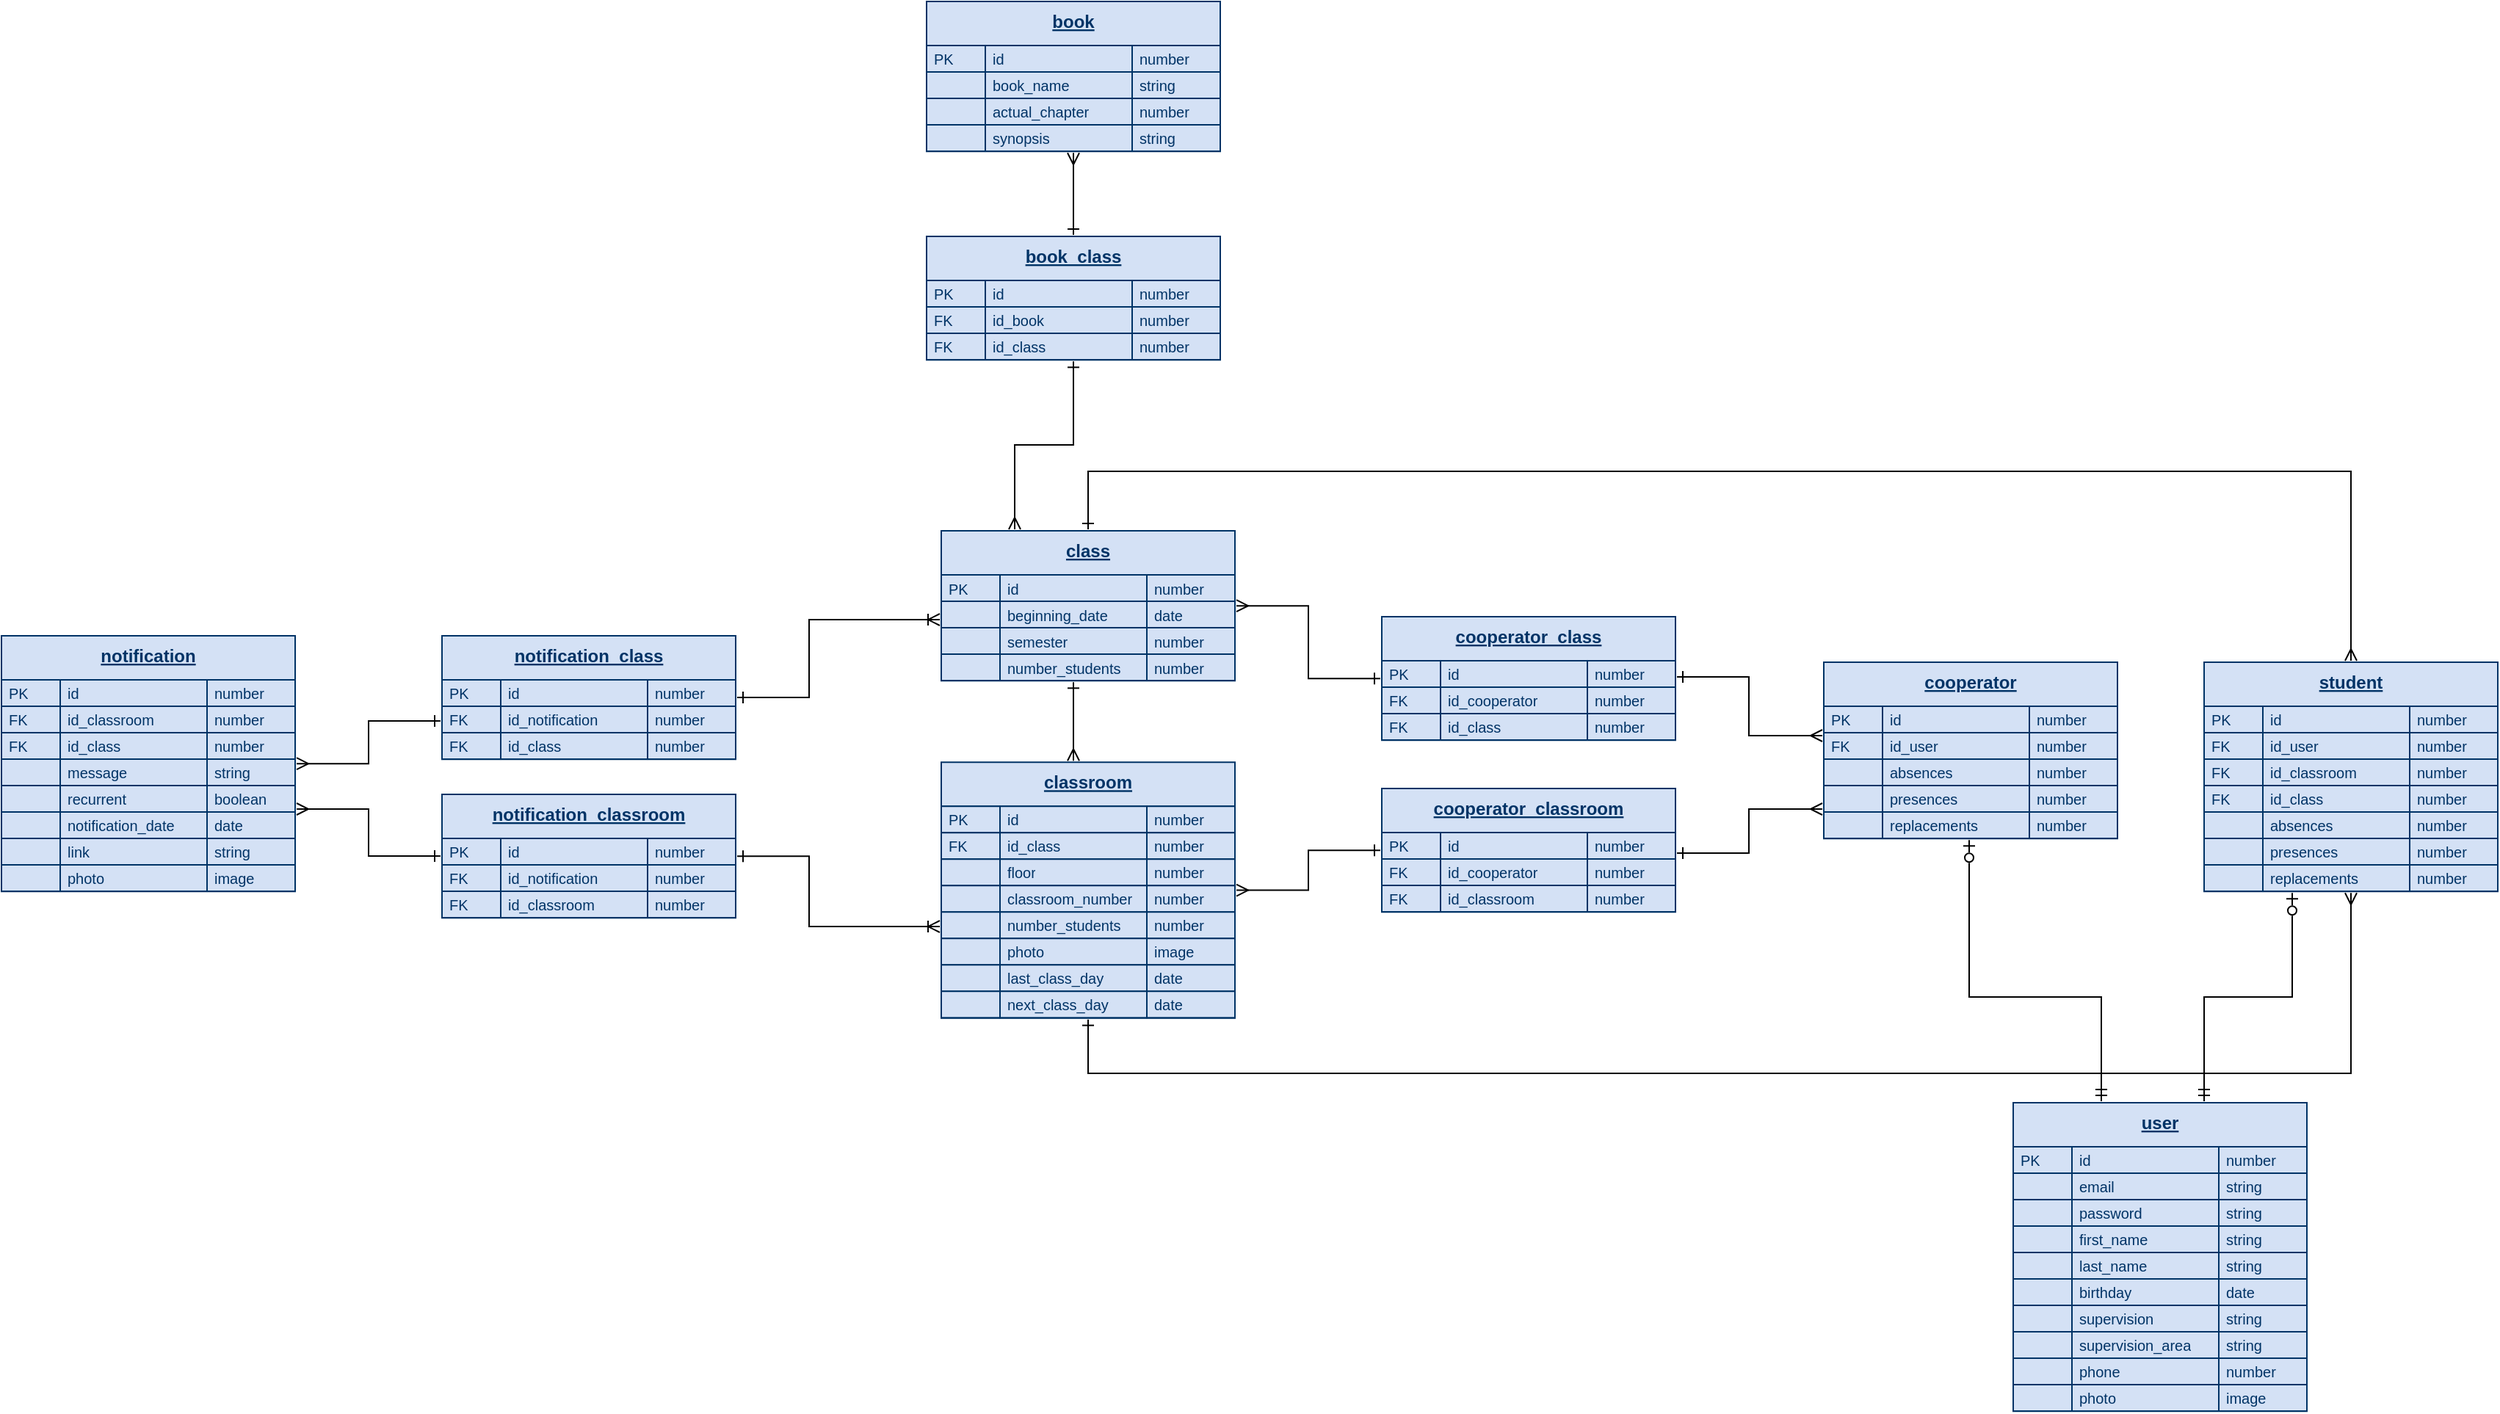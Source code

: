 <mxfile version="20.2.5" type="github">
  <diagram name="DB" id="efa7a0a1-bf9b-a30e-e6df-94a7791c09e9">
    <mxGraphModel dx="723" dy="407" grid="1" gridSize="10" guides="1" tooltips="1" connect="1" arrows="1" fold="1" page="1" pageScale="1" pageWidth="4000" pageHeight="2000" background="none" math="0" shadow="0">
      <root>
        <mxCell id="0" />
        <mxCell id="1" parent="0" />
        <mxCell id="k99aoyYJCD8kDP9gguMM-137" value="" style="edgeStyle=orthogonalEdgeStyle;rounded=0;orthogonalLoop=1;jettySize=auto;html=1;endArrow=ERone;endFill=0;startArrow=ERmany;startFill=0;" parent="1" source="k99aoyYJCD8kDP9gguMM-140" target="k99aoyYJCD8kDP9gguMM-285" edge="1">
          <mxGeometry relative="1" as="geometry">
            <mxPoint x="990" y="691.0" as="sourcePoint" />
            <mxPoint x="960" y="790" as="targetPoint" />
            <Array as="points">
              <mxPoint x="2380" y="830" />
              <mxPoint x="1520" y="830" />
            </Array>
          </mxGeometry>
        </mxCell>
        <mxCell id="k99aoyYJCD8kDP9gguMM-140" value="student" style="shape=table;startSize=30;container=1;collapsible=0;childLayout=tableLayout;fontStyle=5;align=center;fillColor=#D4E1F5;strokeColor=#003366;fontColor=#003366;verticalAlign=top;swimlaneLine=1;sketch=0;perimeterSpacing=1;" parent="1" vertex="1">
          <mxGeometry x="2280" y="550" width="200" height="156.16" as="geometry" />
        </mxCell>
        <mxCell id="k99aoyYJCD8kDP9gguMM-141" value="" style="shape=tableRow;horizontal=0;startSize=0;swimlaneHead=0;swimlaneBody=0;top=0;left=0;bottom=0;right=0;collapsible=0;dropTarget=0;fillColor=none;points=[[0,0.5],[1,0.5]];portConstraint=eastwest;" parent="k99aoyYJCD8kDP9gguMM-140" vertex="1">
          <mxGeometry y="30" width="200" height="18" as="geometry" />
        </mxCell>
        <mxCell id="k99aoyYJCD8kDP9gguMM-143" value="PK" style="shape=partialRectangle;html=1;whiteSpace=wrap;connectable=0;fillColor=#D4E1F5;top=1;left=1;bottom=1;right=1;overflow=hidden;strokeColor=#003366;strokeWidth=1;align=left;fontColor=#003366;spacingLeft=5;fontSize=10;spacing=0;allowArrows=1;expand=1;resizeHeight=0;resizeWidth=0;" parent="k99aoyYJCD8kDP9gguMM-141" vertex="1">
          <mxGeometry width="40" height="18" as="geometry">
            <mxRectangle width="40" height="18" as="alternateBounds" />
          </mxGeometry>
        </mxCell>
        <mxCell id="k99aoyYJCD8kDP9gguMM-144" value="id" style="shape=partialRectangle;html=1;whiteSpace=wrap;connectable=0;fillColor=#D4E1F5;top=1;left=1;bottom=1;right=1;overflow=hidden;strokeColor=#003366;strokeWidth=1;align=left;fontColor=#003366;spacingLeft=5;fontSize=10;spacing=0;allowArrows=1;expand=1;resizeHeight=0;resizeWidth=0;" parent="k99aoyYJCD8kDP9gguMM-141" vertex="1">
          <mxGeometry x="40" width="100" height="18" as="geometry">
            <mxRectangle width="100" height="18" as="alternateBounds" />
          </mxGeometry>
        </mxCell>
        <mxCell id="k99aoyYJCD8kDP9gguMM-142" value="number" style="shape=partialRectangle;html=1;whiteSpace=wrap;connectable=0;fillColor=#D4E1F5;top=1;left=1;bottom=1;right=1;overflow=hidden;strokeColor=#003366;strokeWidth=1;align=left;fontColor=#003366;spacingLeft=5;fontSize=10;spacing=0;allowArrows=1;expand=1;resizeHeight=0;resizeWidth=0;" parent="k99aoyYJCD8kDP9gguMM-141" vertex="1">
          <mxGeometry x="140" width="60" height="18" as="geometry">
            <mxRectangle width="60" height="18" as="alternateBounds" />
          </mxGeometry>
        </mxCell>
        <mxCell id="FdM-SJP1FNGF9AtFyQpi-65" value="" style="shape=tableRow;horizontal=0;startSize=0;swimlaneHead=0;swimlaneBody=0;top=0;left=0;bottom=0;right=0;collapsible=0;dropTarget=0;fillColor=none;points=[[0,0.5],[1,0.5]];portConstraint=eastwest;" parent="k99aoyYJCD8kDP9gguMM-140" vertex="1">
          <mxGeometry y="48" width="200" height="18" as="geometry" />
        </mxCell>
        <mxCell id="FdM-SJP1FNGF9AtFyQpi-66" value="FK" style="shape=partialRectangle;html=1;whiteSpace=wrap;connectable=1;fillColor=#D4E1F5;top=1;left=1;bottom=1;right=1;overflow=hidden;strokeColor=#003366;strokeWidth=1;allowArrows=1;snapToPoint=0;align=left;fontColor=#003366;spacingLeft=5;fontSize=10;spacing=0;" parent="FdM-SJP1FNGF9AtFyQpi-65" vertex="1">
          <mxGeometry width="40" height="18" as="geometry">
            <mxRectangle width="40" height="18" as="alternateBounds" />
          </mxGeometry>
        </mxCell>
        <mxCell id="FdM-SJP1FNGF9AtFyQpi-67" value="id_user" style="shape=partialRectangle;html=1;whiteSpace=wrap;connectable=1;fillColor=#D4E1F5;top=1;left=1;bottom=1;right=1;overflow=hidden;strokeColor=#003366;strokeWidth=1;allowArrows=1;snapToPoint=0;align=left;fontColor=#003366;spacingLeft=5;fontSize=10;spacing=0;" parent="FdM-SJP1FNGF9AtFyQpi-65" vertex="1">
          <mxGeometry x="40" width="100" height="18" as="geometry">
            <mxRectangle width="100" height="18" as="alternateBounds" />
          </mxGeometry>
        </mxCell>
        <mxCell id="FdM-SJP1FNGF9AtFyQpi-68" value="number" style="shape=partialRectangle;html=1;whiteSpace=wrap;connectable=1;fillColor=#D4E1F5;top=1;left=1;bottom=1;right=1;overflow=hidden;strokeColor=#003366;strokeWidth=1;allowArrows=1;snapToPoint=0;align=left;fontColor=#003366;spacingLeft=5;fontSize=10;spacing=0;" parent="FdM-SJP1FNGF9AtFyQpi-65" vertex="1">
          <mxGeometry x="140" width="60" height="18" as="geometry">
            <mxRectangle width="60" height="18" as="alternateBounds" />
          </mxGeometry>
        </mxCell>
        <mxCell id="k99aoyYJCD8kDP9gguMM-145" value="" style="shape=tableRow;horizontal=0;startSize=0;swimlaneHead=0;swimlaneBody=0;top=0;left=0;bottom=0;right=0;collapsible=0;dropTarget=0;fillColor=none;points=[[0,0.5],[1,0.5]];portConstraint=eastwest;" parent="k99aoyYJCD8kDP9gguMM-140" vertex="1">
          <mxGeometry y="66" width="200" height="18" as="geometry" />
        </mxCell>
        <mxCell id="k99aoyYJCD8kDP9gguMM-147" value="FK" style="shape=partialRectangle;html=1;whiteSpace=wrap;connectable=0;fillColor=#D4E1F5;top=1;left=1;bottom=1;right=1;overflow=hidden;strokeColor=#003366;strokeWidth=1;align=left;fontColor=#003366;spacingLeft=5;fontSize=10;spacing=0;" parent="k99aoyYJCD8kDP9gguMM-145" vertex="1">
          <mxGeometry width="40" height="18" as="geometry">
            <mxRectangle width="40" height="18" as="alternateBounds" />
          </mxGeometry>
        </mxCell>
        <mxCell id="k99aoyYJCD8kDP9gguMM-148" value="id_classroom" style="shape=partialRectangle;html=1;whiteSpace=wrap;connectable=0;fillColor=#D4E1F5;top=1;left=1;bottom=1;right=1;overflow=hidden;strokeColor=#003366;strokeWidth=1;align=left;fontColor=#003366;spacingLeft=5;fontSize=10;spacing=0;" parent="k99aoyYJCD8kDP9gguMM-145" vertex="1">
          <mxGeometry x="40" width="100" height="18" as="geometry">
            <mxRectangle width="100" height="18" as="alternateBounds" />
          </mxGeometry>
        </mxCell>
        <mxCell id="k99aoyYJCD8kDP9gguMM-146" value="number" style="shape=partialRectangle;html=1;whiteSpace=wrap;connectable=0;fillColor=#D4E1F5;top=1;left=1;bottom=1;right=1;overflow=hidden;strokeColor=#003366;strokeWidth=1;align=left;fontColor=#003366;spacingLeft=5;fontSize=10;spacing=0;" parent="k99aoyYJCD8kDP9gguMM-145" vertex="1">
          <mxGeometry x="140" width="60" height="18" as="geometry">
            <mxRectangle width="60" height="18" as="alternateBounds" />
          </mxGeometry>
        </mxCell>
        <mxCell id="k99aoyYJCD8kDP9gguMM-436" value="" style="shape=tableRow;horizontal=0;startSize=0;swimlaneHead=0;swimlaneBody=0;top=0;left=0;bottom=0;right=0;collapsible=0;dropTarget=0;fillColor=none;points=[[0,0.5],[1,0.5]];portConstraint=eastwest;" parent="k99aoyYJCD8kDP9gguMM-140" vertex="1">
          <mxGeometry y="84" width="200" height="18" as="geometry" />
        </mxCell>
        <mxCell id="k99aoyYJCD8kDP9gguMM-437" value="FK" style="shape=partialRectangle;html=1;whiteSpace=wrap;connectable=1;fillColor=#D4E1F5;top=1;left=1;bottom=1;right=1;overflow=hidden;strokeColor=#003366;strokeWidth=1;allowArrows=1;snapToPoint=0;align=left;fontColor=#003366;spacingLeft=5;fontSize=10;spacing=0;" parent="k99aoyYJCD8kDP9gguMM-436" vertex="1">
          <mxGeometry width="40" height="18" as="geometry">
            <mxRectangle width="40" height="18" as="alternateBounds" />
          </mxGeometry>
        </mxCell>
        <mxCell id="k99aoyYJCD8kDP9gguMM-438" value="id_class" style="shape=partialRectangle;html=1;whiteSpace=wrap;connectable=1;fillColor=#D4E1F5;top=1;left=1;bottom=1;right=1;overflow=hidden;strokeColor=#003366;strokeWidth=1;allowArrows=1;snapToPoint=0;align=left;fontColor=#003366;spacingLeft=5;fontSize=10;spacing=0;" parent="k99aoyYJCD8kDP9gguMM-436" vertex="1">
          <mxGeometry x="40" width="100" height="18" as="geometry">
            <mxRectangle width="100" height="18" as="alternateBounds" />
          </mxGeometry>
        </mxCell>
        <mxCell id="k99aoyYJCD8kDP9gguMM-439" value="number" style="shape=partialRectangle;html=1;whiteSpace=wrap;connectable=1;fillColor=#D4E1F5;top=1;left=1;bottom=1;right=1;overflow=hidden;strokeColor=#003366;strokeWidth=1;allowArrows=1;snapToPoint=0;align=left;fontColor=#003366;spacingLeft=5;fontSize=10;spacing=0;" parent="k99aoyYJCD8kDP9gguMM-436" vertex="1">
          <mxGeometry x="140" width="60" height="18" as="geometry">
            <mxRectangle width="60" height="18" as="alternateBounds" />
          </mxGeometry>
        </mxCell>
        <mxCell id="k99aoyYJCD8kDP9gguMM-451" value="" style="shape=tableRow;horizontal=0;startSize=0;swimlaneHead=0;swimlaneBody=0;top=0;left=0;bottom=0;right=0;collapsible=0;dropTarget=0;fillColor=none;points=[[0,0.5],[1,0.5]];portConstraint=eastwest;" parent="k99aoyYJCD8kDP9gguMM-140" vertex="1">
          <mxGeometry y="102" width="200" height="18" as="geometry" />
        </mxCell>
        <mxCell id="k99aoyYJCD8kDP9gguMM-452" value="" style="shape=partialRectangle;html=1;whiteSpace=wrap;connectable=1;fillColor=#D4E1F5;top=1;left=1;bottom=1;right=1;overflow=hidden;strokeColor=#003366;strokeWidth=1;allowArrows=1;snapToPoint=0;align=left;fontColor=#003366;spacingLeft=5;fontSize=10;spacing=0;" parent="k99aoyYJCD8kDP9gguMM-451" vertex="1">
          <mxGeometry width="40" height="18" as="geometry">
            <mxRectangle width="40" height="18" as="alternateBounds" />
          </mxGeometry>
        </mxCell>
        <mxCell id="k99aoyYJCD8kDP9gguMM-453" value="absences" style="shape=partialRectangle;html=1;whiteSpace=wrap;connectable=1;fillColor=#D4E1F5;top=1;left=1;bottom=1;right=1;overflow=hidden;strokeColor=#003366;strokeWidth=1;allowArrows=1;snapToPoint=0;align=left;fontColor=#003366;spacingLeft=5;fontSize=10;spacing=0;" parent="k99aoyYJCD8kDP9gguMM-451" vertex="1">
          <mxGeometry x="40" width="100" height="18" as="geometry">
            <mxRectangle width="100" height="18" as="alternateBounds" />
          </mxGeometry>
        </mxCell>
        <mxCell id="k99aoyYJCD8kDP9gguMM-454" value="number" style="shape=partialRectangle;html=1;whiteSpace=wrap;connectable=1;fillColor=#D4E1F5;top=1;left=1;bottom=1;right=1;overflow=hidden;strokeColor=#003366;strokeWidth=1;allowArrows=1;snapToPoint=0;align=left;fontColor=#003366;spacingLeft=5;fontSize=10;spacing=0;" parent="k99aoyYJCD8kDP9gguMM-451" vertex="1">
          <mxGeometry x="140" width="60" height="18" as="geometry">
            <mxRectangle width="60" height="18" as="alternateBounds" />
          </mxGeometry>
        </mxCell>
        <mxCell id="k99aoyYJCD8kDP9gguMM-455" value="" style="shape=tableRow;horizontal=0;startSize=0;swimlaneHead=0;swimlaneBody=0;top=0;left=0;bottom=0;right=0;collapsible=0;dropTarget=0;fillColor=none;points=[[0,0.5],[1,0.5]];portConstraint=eastwest;" parent="k99aoyYJCD8kDP9gguMM-140" vertex="1">
          <mxGeometry y="120" width="200" height="18" as="geometry" />
        </mxCell>
        <mxCell id="k99aoyYJCD8kDP9gguMM-456" value="" style="shape=partialRectangle;html=1;whiteSpace=wrap;connectable=1;fillColor=#D4E1F5;top=1;left=1;bottom=1;right=1;overflow=hidden;strokeColor=#003366;strokeWidth=1;allowArrows=1;snapToPoint=0;align=left;fontColor=#003366;spacingLeft=5;fontSize=10;spacing=0;" parent="k99aoyYJCD8kDP9gguMM-455" vertex="1">
          <mxGeometry width="40" height="18" as="geometry">
            <mxRectangle width="40" height="18" as="alternateBounds" />
          </mxGeometry>
        </mxCell>
        <mxCell id="k99aoyYJCD8kDP9gguMM-457" value="presences" style="shape=partialRectangle;html=1;whiteSpace=wrap;connectable=1;fillColor=#D4E1F5;top=1;left=1;bottom=1;right=1;overflow=hidden;strokeColor=#003366;strokeWidth=1;allowArrows=1;snapToPoint=0;align=left;fontColor=#003366;spacingLeft=5;fontSize=10;spacing=0;" parent="k99aoyYJCD8kDP9gguMM-455" vertex="1">
          <mxGeometry x="40" width="100" height="18" as="geometry">
            <mxRectangle width="100" height="18" as="alternateBounds" />
          </mxGeometry>
        </mxCell>
        <mxCell id="k99aoyYJCD8kDP9gguMM-458" value="number" style="shape=partialRectangle;html=1;whiteSpace=wrap;connectable=1;fillColor=#D4E1F5;top=1;left=1;bottom=1;right=1;overflow=hidden;strokeColor=#003366;strokeWidth=1;allowArrows=1;snapToPoint=0;align=left;fontColor=#003366;spacingLeft=5;fontSize=10;spacing=0;" parent="k99aoyYJCD8kDP9gguMM-455" vertex="1">
          <mxGeometry x="140" width="60" height="18" as="geometry">
            <mxRectangle width="60" height="18" as="alternateBounds" />
          </mxGeometry>
        </mxCell>
        <mxCell id="k99aoyYJCD8kDP9gguMM-467" value="" style="shape=tableRow;horizontal=0;startSize=0;swimlaneHead=0;swimlaneBody=0;top=0;left=0;bottom=0;right=0;collapsible=0;dropTarget=0;fillColor=none;points=[[0,0.5],[1,0.5]];portConstraint=eastwest;" parent="k99aoyYJCD8kDP9gguMM-140" vertex="1">
          <mxGeometry y="138" width="200" height="18" as="geometry" />
        </mxCell>
        <mxCell id="k99aoyYJCD8kDP9gguMM-468" value="" style="shape=partialRectangle;html=1;whiteSpace=wrap;connectable=1;fillColor=#D4E1F5;top=1;left=1;bottom=1;right=1;overflow=hidden;strokeColor=#003366;strokeWidth=1;allowArrows=1;snapToPoint=0;align=left;fontColor=#003366;spacingLeft=5;fontSize=10;spacing=0;" parent="k99aoyYJCD8kDP9gguMM-467" vertex="1">
          <mxGeometry width="40" height="18" as="geometry">
            <mxRectangle width="40" height="18" as="alternateBounds" />
          </mxGeometry>
        </mxCell>
        <mxCell id="k99aoyYJCD8kDP9gguMM-469" value="replacements" style="shape=partialRectangle;html=1;whiteSpace=wrap;connectable=1;fillColor=#D4E1F5;top=1;left=1;bottom=1;right=1;overflow=hidden;strokeColor=#003366;strokeWidth=1;allowArrows=1;snapToPoint=0;align=left;fontColor=#003366;spacingLeft=5;fontSize=10;spacing=0;" parent="k99aoyYJCD8kDP9gguMM-467" vertex="1">
          <mxGeometry x="40" width="100" height="18" as="geometry">
            <mxRectangle width="100" height="18" as="alternateBounds" />
          </mxGeometry>
        </mxCell>
        <mxCell id="k99aoyYJCD8kDP9gguMM-470" value="number" style="shape=partialRectangle;html=1;whiteSpace=wrap;connectable=1;fillColor=#D4E1F5;top=1;left=1;bottom=1;right=1;overflow=hidden;strokeColor=#003366;strokeWidth=1;allowArrows=1;snapToPoint=0;align=left;fontColor=#003366;spacingLeft=5;fontSize=10;spacing=0;" parent="k99aoyYJCD8kDP9gguMM-467" vertex="1">
          <mxGeometry x="140" width="60" height="18" as="geometry">
            <mxRectangle width="60" height="18" as="alternateBounds" />
          </mxGeometry>
        </mxCell>
        <mxCell id="k99aoyYJCD8kDP9gguMM-285" value="classroom" style="shape=table;startSize=30;container=1;collapsible=0;childLayout=tableLayout;fontStyle=5;align=center;fillColor=#D4E1F5;strokeColor=#003366;fontColor=#003366;verticalAlign=top;swimlaneLine=1;sketch=0;perimeterSpacing=1;" parent="1" vertex="1">
          <mxGeometry x="1420" y="618.16" width="200" height="174.16" as="geometry" />
        </mxCell>
        <mxCell id="k99aoyYJCD8kDP9gguMM-286" value="" style="shape=tableRow;horizontal=0;startSize=0;swimlaneHead=0;swimlaneBody=0;top=0;left=0;bottom=0;right=0;collapsible=0;dropTarget=0;fillColor=none;points=[[0,0.5],[1,0.5]];portConstraint=eastwest;" parent="k99aoyYJCD8kDP9gguMM-285" vertex="1">
          <mxGeometry y="30" width="200" height="18" as="geometry" />
        </mxCell>
        <mxCell id="k99aoyYJCD8kDP9gguMM-287" value="PK" style="shape=partialRectangle;html=1;whiteSpace=wrap;connectable=0;fillColor=#D4E1F5;top=1;left=1;bottom=1;right=1;overflow=hidden;strokeColor=#003366;strokeWidth=1;align=left;fontColor=#003366;spacingLeft=5;fontSize=10;spacing=0;allowArrows=1;expand=1;resizeHeight=0;resizeWidth=0;" parent="k99aoyYJCD8kDP9gguMM-286" vertex="1">
          <mxGeometry width="40" height="18" as="geometry">
            <mxRectangle width="40" height="18" as="alternateBounds" />
          </mxGeometry>
        </mxCell>
        <mxCell id="k99aoyYJCD8kDP9gguMM-288" value="id" style="shape=partialRectangle;html=1;whiteSpace=wrap;connectable=0;fillColor=#D4E1F5;top=1;left=1;bottom=1;right=1;overflow=hidden;strokeColor=#003366;strokeWidth=1;align=left;fontColor=#003366;spacingLeft=5;fontSize=10;spacing=0;allowArrows=1;expand=1;resizeHeight=0;resizeWidth=0;" parent="k99aoyYJCD8kDP9gguMM-286" vertex="1">
          <mxGeometry x="40" width="100" height="18" as="geometry">
            <mxRectangle width="100" height="18" as="alternateBounds" />
          </mxGeometry>
        </mxCell>
        <mxCell id="k99aoyYJCD8kDP9gguMM-289" value="number" style="shape=partialRectangle;html=1;whiteSpace=wrap;connectable=0;fillColor=#D4E1F5;top=1;left=1;bottom=1;right=1;overflow=hidden;strokeColor=#003366;strokeWidth=1;align=left;fontColor=#003366;spacingLeft=5;fontSize=10;spacing=0;allowArrows=1;expand=1;resizeHeight=0;resizeWidth=0;" parent="k99aoyYJCD8kDP9gguMM-286" vertex="1">
          <mxGeometry x="140" width="60" height="18" as="geometry">
            <mxRectangle width="60" height="18" as="alternateBounds" />
          </mxGeometry>
        </mxCell>
        <mxCell id="k99aoyYJCD8kDP9gguMM-397" value="" style="shape=tableRow;horizontal=0;startSize=0;swimlaneHead=0;swimlaneBody=0;top=0;left=0;bottom=0;right=0;collapsible=0;dropTarget=0;fillColor=none;points=[[0,0.5],[1,0.5]];portConstraint=eastwest;" parent="k99aoyYJCD8kDP9gguMM-285" vertex="1">
          <mxGeometry y="48" width="200" height="18" as="geometry" />
        </mxCell>
        <mxCell id="k99aoyYJCD8kDP9gguMM-398" value="FK" style="shape=partialRectangle;html=1;whiteSpace=wrap;connectable=1;fillColor=#D4E1F5;top=1;left=1;bottom=1;right=1;overflow=hidden;strokeColor=#003366;strokeWidth=1;allowArrows=1;snapToPoint=0;align=left;fontColor=#003366;spacingLeft=5;fontSize=10;spacing=0;" parent="k99aoyYJCD8kDP9gguMM-397" vertex="1">
          <mxGeometry width="40" height="18" as="geometry">
            <mxRectangle width="40" height="18" as="alternateBounds" />
          </mxGeometry>
        </mxCell>
        <mxCell id="k99aoyYJCD8kDP9gguMM-399" value="id_class" style="shape=partialRectangle;html=1;whiteSpace=wrap;connectable=1;fillColor=#D4E1F5;top=1;left=1;bottom=1;right=1;overflow=hidden;strokeColor=#003366;strokeWidth=1;allowArrows=1;snapToPoint=0;align=left;fontColor=#003366;spacingLeft=5;fontSize=10;spacing=0;" parent="k99aoyYJCD8kDP9gguMM-397" vertex="1">
          <mxGeometry x="40" width="100" height="18" as="geometry">
            <mxRectangle width="100" height="18" as="alternateBounds" />
          </mxGeometry>
        </mxCell>
        <mxCell id="k99aoyYJCD8kDP9gguMM-400" value="number" style="shape=partialRectangle;html=1;whiteSpace=wrap;connectable=1;fillColor=#D4E1F5;top=1;left=1;bottom=1;right=1;overflow=hidden;strokeColor=#003366;strokeWidth=1;allowArrows=1;snapToPoint=0;align=left;fontColor=#003366;spacingLeft=5;fontSize=10;spacing=0;" parent="k99aoyYJCD8kDP9gguMM-397" vertex="1">
          <mxGeometry x="140" width="60" height="18" as="geometry">
            <mxRectangle width="60" height="18" as="alternateBounds" />
          </mxGeometry>
        </mxCell>
        <mxCell id="k99aoyYJCD8kDP9gguMM-290" value="" style="shape=tableRow;horizontal=0;startSize=0;swimlaneHead=0;swimlaneBody=0;top=0;left=0;bottom=0;right=0;collapsible=0;dropTarget=0;fillColor=none;points=[[0,0.5],[1,0.5]];portConstraint=eastwest;" parent="k99aoyYJCD8kDP9gguMM-285" vertex="1">
          <mxGeometry y="66" width="200" height="18" as="geometry" />
        </mxCell>
        <mxCell id="k99aoyYJCD8kDP9gguMM-291" value="" style="shape=partialRectangle;html=1;whiteSpace=wrap;connectable=0;fillColor=#D4E1F5;top=1;left=1;bottom=1;right=1;overflow=hidden;strokeColor=#003366;strokeWidth=1;align=left;fontColor=#003366;spacingLeft=5;fontSize=10;spacing=0;" parent="k99aoyYJCD8kDP9gguMM-290" vertex="1">
          <mxGeometry width="40" height="18" as="geometry">
            <mxRectangle width="40" height="18" as="alternateBounds" />
          </mxGeometry>
        </mxCell>
        <mxCell id="k99aoyYJCD8kDP9gguMM-292" value="floor" style="shape=partialRectangle;html=1;whiteSpace=wrap;connectable=0;fillColor=#D4E1F5;top=1;left=1;bottom=1;right=1;overflow=hidden;strokeColor=#003366;strokeWidth=1;align=left;fontColor=#003366;spacingLeft=5;fontSize=10;spacing=0;" parent="k99aoyYJCD8kDP9gguMM-290" vertex="1">
          <mxGeometry x="40" width="100" height="18" as="geometry">
            <mxRectangle width="100" height="18" as="alternateBounds" />
          </mxGeometry>
        </mxCell>
        <mxCell id="k99aoyYJCD8kDP9gguMM-293" value="number" style="shape=partialRectangle;html=1;whiteSpace=wrap;connectable=0;fillColor=#D4E1F5;top=1;left=1;bottom=1;right=1;overflow=hidden;strokeColor=#003366;strokeWidth=1;align=left;fontColor=#003366;spacingLeft=5;fontSize=10;spacing=0;" parent="k99aoyYJCD8kDP9gguMM-290" vertex="1">
          <mxGeometry x="140" width="60" height="18" as="geometry">
            <mxRectangle width="60" height="18" as="alternateBounds" />
          </mxGeometry>
        </mxCell>
        <mxCell id="k99aoyYJCD8kDP9gguMM-294" value="" style="shape=tableRow;horizontal=0;startSize=0;swimlaneHead=0;swimlaneBody=0;top=0;left=0;bottom=0;right=0;collapsible=0;dropTarget=0;fillColor=none;points=[[0,0.5],[1,0.5]];portConstraint=eastwest;" parent="k99aoyYJCD8kDP9gguMM-285" vertex="1">
          <mxGeometry y="84" width="200" height="18" as="geometry" />
        </mxCell>
        <mxCell id="k99aoyYJCD8kDP9gguMM-295" value="" style="shape=partialRectangle;html=1;whiteSpace=wrap;connectable=1;fillColor=#D4E1F5;top=1;left=1;bottom=1;right=1;overflow=hidden;strokeColor=#003366;strokeWidth=1;allowArrows=1;snapToPoint=0;align=left;fontColor=#003366;spacingLeft=5;fontSize=10;spacing=0;" parent="k99aoyYJCD8kDP9gguMM-294" vertex="1">
          <mxGeometry width="40" height="18" as="geometry">
            <mxRectangle width="40" height="18" as="alternateBounds" />
          </mxGeometry>
        </mxCell>
        <mxCell id="k99aoyYJCD8kDP9gguMM-296" value="classroom_number" style="shape=partialRectangle;html=1;whiteSpace=wrap;connectable=1;fillColor=#D4E1F5;top=1;left=1;bottom=1;right=1;overflow=hidden;strokeColor=#003366;strokeWidth=1;allowArrows=1;snapToPoint=0;align=left;fontColor=#003366;spacingLeft=5;fontSize=10;spacing=0;" parent="k99aoyYJCD8kDP9gguMM-294" vertex="1">
          <mxGeometry x="40" width="100" height="18" as="geometry">
            <mxRectangle width="100" height="18" as="alternateBounds" />
          </mxGeometry>
        </mxCell>
        <mxCell id="k99aoyYJCD8kDP9gguMM-297" value="number" style="shape=partialRectangle;html=1;whiteSpace=wrap;connectable=1;fillColor=#D4E1F5;top=1;left=1;bottom=1;right=1;overflow=hidden;strokeColor=#003366;strokeWidth=1;allowArrows=1;snapToPoint=0;align=left;fontColor=#003366;spacingLeft=5;fontSize=10;spacing=0;" parent="k99aoyYJCD8kDP9gguMM-294" vertex="1">
          <mxGeometry x="140" width="60" height="18" as="geometry">
            <mxRectangle width="60" height="18" as="alternateBounds" />
          </mxGeometry>
        </mxCell>
        <mxCell id="k99aoyYJCD8kDP9gguMM-298" value="" style="shape=tableRow;horizontal=0;startSize=0;swimlaneHead=0;swimlaneBody=0;top=0;left=0;bottom=0;right=0;collapsible=0;dropTarget=0;fillColor=none;points=[[0,0.5],[1,0.5]];portConstraint=eastwest;" parent="k99aoyYJCD8kDP9gguMM-285" vertex="1">
          <mxGeometry y="102" width="200" height="18" as="geometry" />
        </mxCell>
        <mxCell id="k99aoyYJCD8kDP9gguMM-299" value="" style="shape=partialRectangle;html=1;whiteSpace=wrap;connectable=1;fillColor=#D4E1F5;top=1;left=1;bottom=1;right=1;overflow=hidden;strokeColor=#003366;strokeWidth=1;allowArrows=1;snapToPoint=0;align=left;fontColor=#003366;spacingLeft=5;fontSize=10;spacing=0;" parent="k99aoyYJCD8kDP9gguMM-298" vertex="1">
          <mxGeometry width="40" height="18" as="geometry">
            <mxRectangle width="40" height="18" as="alternateBounds" />
          </mxGeometry>
        </mxCell>
        <mxCell id="k99aoyYJCD8kDP9gguMM-300" value="number_students" style="shape=partialRectangle;html=1;whiteSpace=wrap;connectable=1;fillColor=#D4E1F5;top=1;left=1;bottom=1;right=1;overflow=hidden;strokeColor=#003366;strokeWidth=1;allowArrows=1;snapToPoint=0;align=left;fontColor=#003366;spacingLeft=5;fontSize=10;spacing=0;" parent="k99aoyYJCD8kDP9gguMM-298" vertex="1">
          <mxGeometry x="40" width="100" height="18" as="geometry">
            <mxRectangle width="100" height="18" as="alternateBounds" />
          </mxGeometry>
        </mxCell>
        <mxCell id="k99aoyYJCD8kDP9gguMM-301" value="number" style="shape=partialRectangle;html=1;whiteSpace=wrap;connectable=1;fillColor=#D4E1F5;top=1;left=1;bottom=1;right=1;overflow=hidden;strokeColor=#003366;strokeWidth=1;allowArrows=1;snapToPoint=0;align=left;fontColor=#003366;spacingLeft=5;fontSize=10;spacing=0;" parent="k99aoyYJCD8kDP9gguMM-298" vertex="1">
          <mxGeometry x="140" width="60" height="18" as="geometry">
            <mxRectangle width="60" height="18" as="alternateBounds" />
          </mxGeometry>
        </mxCell>
        <mxCell id="k99aoyYJCD8kDP9gguMM-302" value="" style="shape=tableRow;horizontal=0;startSize=0;swimlaneHead=0;swimlaneBody=0;top=0;left=0;bottom=0;right=0;collapsible=0;dropTarget=0;fillColor=none;points=[[0,0.5],[1,0.5]];portConstraint=eastwest;" parent="k99aoyYJCD8kDP9gguMM-285" vertex="1">
          <mxGeometry y="120" width="200" height="18" as="geometry" />
        </mxCell>
        <mxCell id="k99aoyYJCD8kDP9gguMM-303" value="" style="shape=partialRectangle;html=1;whiteSpace=wrap;connectable=1;fillColor=#D4E1F5;top=1;left=1;bottom=1;right=1;overflow=hidden;strokeColor=#003366;strokeWidth=1;allowArrows=1;snapToPoint=0;align=left;fontColor=#003366;spacingLeft=5;fontSize=10;spacing=0;" parent="k99aoyYJCD8kDP9gguMM-302" vertex="1">
          <mxGeometry width="40" height="18" as="geometry">
            <mxRectangle width="40" height="18" as="alternateBounds" />
          </mxGeometry>
        </mxCell>
        <mxCell id="k99aoyYJCD8kDP9gguMM-304" value="photo" style="shape=partialRectangle;html=1;whiteSpace=wrap;connectable=1;fillColor=#D4E1F5;top=1;left=1;bottom=1;right=1;overflow=hidden;strokeColor=#003366;strokeWidth=1;allowArrows=1;snapToPoint=0;align=left;fontColor=#003366;spacingLeft=5;fontSize=10;spacing=0;" parent="k99aoyYJCD8kDP9gguMM-302" vertex="1">
          <mxGeometry x="40" width="100" height="18" as="geometry">
            <mxRectangle width="100" height="18" as="alternateBounds" />
          </mxGeometry>
        </mxCell>
        <mxCell id="k99aoyYJCD8kDP9gguMM-305" value="image" style="shape=partialRectangle;html=1;whiteSpace=wrap;connectable=1;fillColor=#D4E1F5;top=1;left=1;bottom=1;right=1;overflow=hidden;strokeColor=#003366;strokeWidth=1;allowArrows=1;snapToPoint=0;align=left;fontColor=#003366;spacingLeft=5;fontSize=10;spacing=0;" parent="k99aoyYJCD8kDP9gguMM-302" vertex="1">
          <mxGeometry x="140" width="60" height="18" as="geometry">
            <mxRectangle width="60" height="18" as="alternateBounds" />
          </mxGeometry>
        </mxCell>
        <mxCell id="k99aoyYJCD8kDP9gguMM-459" value="" style="shape=tableRow;horizontal=0;startSize=0;swimlaneHead=0;swimlaneBody=0;top=0;left=0;bottom=0;right=0;collapsible=0;dropTarget=0;fillColor=none;points=[[0,0.5],[1,0.5]];portConstraint=eastwest;" parent="k99aoyYJCD8kDP9gguMM-285" vertex="1">
          <mxGeometry y="138" width="200" height="18" as="geometry" />
        </mxCell>
        <mxCell id="k99aoyYJCD8kDP9gguMM-460" value="" style="shape=partialRectangle;html=1;whiteSpace=wrap;connectable=1;fillColor=#D4E1F5;top=1;left=1;bottom=1;right=1;overflow=hidden;strokeColor=#003366;strokeWidth=1;allowArrows=1;snapToPoint=0;align=left;fontColor=#003366;spacingLeft=5;fontSize=10;spacing=0;" parent="k99aoyYJCD8kDP9gguMM-459" vertex="1">
          <mxGeometry width="40" height="18" as="geometry">
            <mxRectangle width="40" height="18" as="alternateBounds" />
          </mxGeometry>
        </mxCell>
        <mxCell id="k99aoyYJCD8kDP9gguMM-461" value="last_class_day" style="shape=partialRectangle;html=1;whiteSpace=wrap;connectable=1;fillColor=#D4E1F5;top=1;left=1;bottom=1;right=1;overflow=hidden;strokeColor=#003366;strokeWidth=1;allowArrows=1;snapToPoint=0;align=left;fontColor=#003366;spacingLeft=5;fontSize=10;spacing=0;" parent="k99aoyYJCD8kDP9gguMM-459" vertex="1">
          <mxGeometry x="40" width="100" height="18" as="geometry">
            <mxRectangle width="100" height="18" as="alternateBounds" />
          </mxGeometry>
        </mxCell>
        <mxCell id="k99aoyYJCD8kDP9gguMM-462" value="date" style="shape=partialRectangle;html=1;whiteSpace=wrap;connectable=1;fillColor=#D4E1F5;top=1;left=1;bottom=1;right=1;overflow=hidden;strokeColor=#003366;strokeWidth=1;allowArrows=1;snapToPoint=0;align=left;fontColor=#003366;spacingLeft=5;fontSize=10;spacing=0;" parent="k99aoyYJCD8kDP9gguMM-459" vertex="1">
          <mxGeometry x="140" width="60" height="18" as="geometry">
            <mxRectangle width="60" height="18" as="alternateBounds" />
          </mxGeometry>
        </mxCell>
        <mxCell id="k99aoyYJCD8kDP9gguMM-463" value="" style="shape=tableRow;horizontal=0;startSize=0;swimlaneHead=0;swimlaneBody=0;top=0;left=0;bottom=0;right=0;collapsible=0;dropTarget=0;fillColor=none;points=[[0,0.5],[1,0.5]];portConstraint=eastwest;" parent="k99aoyYJCD8kDP9gguMM-285" vertex="1">
          <mxGeometry y="156" width="200" height="18" as="geometry" />
        </mxCell>
        <mxCell id="k99aoyYJCD8kDP9gguMM-464" value="" style="shape=partialRectangle;html=1;whiteSpace=wrap;connectable=1;fillColor=#D4E1F5;top=1;left=1;bottom=1;right=1;overflow=hidden;strokeColor=#003366;strokeWidth=1;allowArrows=1;snapToPoint=0;align=left;fontColor=#003366;spacingLeft=5;fontSize=10;spacing=0;" parent="k99aoyYJCD8kDP9gguMM-463" vertex="1">
          <mxGeometry width="40" height="18" as="geometry">
            <mxRectangle width="40" height="18" as="alternateBounds" />
          </mxGeometry>
        </mxCell>
        <mxCell id="k99aoyYJCD8kDP9gguMM-465" value="next_class_day" style="shape=partialRectangle;html=1;whiteSpace=wrap;connectable=1;fillColor=#D4E1F5;top=1;left=1;bottom=1;right=1;overflow=hidden;strokeColor=#003366;strokeWidth=1;allowArrows=1;snapToPoint=0;align=left;fontColor=#003366;spacingLeft=5;fontSize=10;spacing=0;" parent="k99aoyYJCD8kDP9gguMM-463" vertex="1">
          <mxGeometry x="40" width="100" height="18" as="geometry">
            <mxRectangle width="100" height="18" as="alternateBounds" />
          </mxGeometry>
        </mxCell>
        <mxCell id="k99aoyYJCD8kDP9gguMM-466" value="date" style="shape=partialRectangle;html=1;whiteSpace=wrap;connectable=1;fillColor=#D4E1F5;top=1;left=1;bottom=1;right=1;overflow=hidden;strokeColor=#003366;strokeWidth=1;allowArrows=1;snapToPoint=0;align=left;fontColor=#003366;spacingLeft=5;fontSize=10;spacing=0;" parent="k99aoyYJCD8kDP9gguMM-463" vertex="1">
          <mxGeometry x="140" width="60" height="18" as="geometry">
            <mxRectangle width="60" height="18" as="alternateBounds" />
          </mxGeometry>
        </mxCell>
        <mxCell id="k99aoyYJCD8kDP9gguMM-367" value="" style="edgeStyle=orthogonalEdgeStyle;rounded=0;orthogonalLoop=1;jettySize=auto;html=1;fontSize=10;fontColor=#003366;startArrow=ERone;startFill=0;endArrow=ERoneToMany;endFill=0;" parent="1" source="FdM-SJP1FNGF9AtFyQpi-89" target="k99aoyYJCD8kDP9gguMM-285" edge="1">
          <mxGeometry relative="1" as="geometry">
            <Array as="points">
              <mxPoint x="1330" y="682" />
              <mxPoint x="1330" y="730" />
            </Array>
          </mxGeometry>
        </mxCell>
        <mxCell id="FdM-SJP1FNGF9AtFyQpi-102" value="" style="edgeStyle=orthogonalEdgeStyle;rounded=0;orthogonalLoop=1;jettySize=auto;html=1;startArrow=ERmany;startFill=0;endArrow=ERone;endFill=0;" parent="1" source="k99aoyYJCD8kDP9gguMM-338" target="FdM-SJP1FNGF9AtFyQpi-76" edge="1">
          <mxGeometry relative="1" as="geometry">
            <Array as="points">
              <mxPoint x="1030" y="619" />
              <mxPoint x="1030" y="590" />
            </Array>
          </mxGeometry>
        </mxCell>
        <mxCell id="FdM-SJP1FNGF9AtFyQpi-103" value="" style="edgeStyle=orthogonalEdgeStyle;rounded=0;orthogonalLoop=1;jettySize=auto;html=1;startArrow=ERmany;startFill=0;endArrow=ERone;endFill=0;" parent="1" source="k99aoyYJCD8kDP9gguMM-338" target="FdM-SJP1FNGF9AtFyQpi-89" edge="1">
          <mxGeometry relative="1" as="geometry">
            <Array as="points">
              <mxPoint x="1030" y="650" />
              <mxPoint x="1030" y="682" />
            </Array>
          </mxGeometry>
        </mxCell>
        <mxCell id="k99aoyYJCD8kDP9gguMM-338" value="notification" style="shape=table;startSize=30;container=1;collapsible=0;childLayout=tableLayout;fontStyle=5;align=center;fillColor=#D4E1F5;strokeColor=#003366;fontColor=#003366;verticalAlign=top;swimlaneLine=1;sketch=0;perimeterSpacing=1;" parent="1" vertex="1">
          <mxGeometry x="780" y="532" width="200" height="174.16" as="geometry" />
        </mxCell>
        <mxCell id="k99aoyYJCD8kDP9gguMM-339" value="" style="shape=tableRow;horizontal=0;startSize=0;swimlaneHead=0;swimlaneBody=0;top=0;left=0;bottom=0;right=0;collapsible=0;dropTarget=0;fillColor=none;points=[[0,0.5],[1,0.5]];portConstraint=eastwest;" parent="k99aoyYJCD8kDP9gguMM-338" vertex="1">
          <mxGeometry y="30" width="200" height="18" as="geometry" />
        </mxCell>
        <mxCell id="k99aoyYJCD8kDP9gguMM-340" value="PK" style="shape=partialRectangle;html=1;whiteSpace=wrap;connectable=0;fillColor=#D4E1F5;top=1;left=1;bottom=1;right=1;overflow=hidden;strokeColor=#003366;strokeWidth=1;align=left;fontColor=#003366;spacingLeft=5;fontSize=10;spacing=0;allowArrows=1;expand=1;resizeHeight=0;resizeWidth=0;" parent="k99aoyYJCD8kDP9gguMM-339" vertex="1">
          <mxGeometry width="40" height="18" as="geometry">
            <mxRectangle width="40" height="18" as="alternateBounds" />
          </mxGeometry>
        </mxCell>
        <mxCell id="k99aoyYJCD8kDP9gguMM-341" value="id" style="shape=partialRectangle;html=1;whiteSpace=wrap;connectable=0;fillColor=#D4E1F5;top=1;left=1;bottom=1;right=1;overflow=hidden;strokeColor=#003366;strokeWidth=1;align=left;fontColor=#003366;spacingLeft=5;fontSize=10;spacing=0;allowArrows=1;expand=1;resizeHeight=0;resizeWidth=0;" parent="k99aoyYJCD8kDP9gguMM-339" vertex="1">
          <mxGeometry x="40" width="100" height="18" as="geometry">
            <mxRectangle width="100" height="18" as="alternateBounds" />
          </mxGeometry>
        </mxCell>
        <mxCell id="k99aoyYJCD8kDP9gguMM-342" value="number" style="shape=partialRectangle;html=1;whiteSpace=wrap;connectable=0;fillColor=#D4E1F5;top=1;left=1;bottom=1;right=1;overflow=hidden;strokeColor=#003366;strokeWidth=1;align=left;fontColor=#003366;spacingLeft=5;fontSize=10;spacing=0;allowArrows=1;expand=1;resizeHeight=0;resizeWidth=0;" parent="k99aoyYJCD8kDP9gguMM-339" vertex="1">
          <mxGeometry x="140" width="60" height="18" as="geometry">
            <mxRectangle width="60" height="18" as="alternateBounds" />
          </mxGeometry>
        </mxCell>
        <mxCell id="k99aoyYJCD8kDP9gguMM-343" value="" style="shape=tableRow;horizontal=0;startSize=0;swimlaneHead=0;swimlaneBody=0;top=0;left=0;bottom=0;right=0;collapsible=0;dropTarget=0;fillColor=none;points=[[0,0.5],[1,0.5]];portConstraint=eastwest;" parent="k99aoyYJCD8kDP9gguMM-338" vertex="1">
          <mxGeometry y="48" width="200" height="18" as="geometry" />
        </mxCell>
        <mxCell id="k99aoyYJCD8kDP9gguMM-344" value="FK" style="shape=partialRectangle;html=1;whiteSpace=wrap;connectable=0;fillColor=#D4E1F5;top=1;left=1;bottom=1;right=1;overflow=hidden;strokeColor=#003366;strokeWidth=1;align=left;fontColor=#003366;spacingLeft=5;fontSize=10;spacing=0;" parent="k99aoyYJCD8kDP9gguMM-343" vertex="1">
          <mxGeometry width="40" height="18" as="geometry">
            <mxRectangle width="40" height="18" as="alternateBounds" />
          </mxGeometry>
        </mxCell>
        <mxCell id="k99aoyYJCD8kDP9gguMM-345" value="id_classroom" style="shape=partialRectangle;html=1;whiteSpace=wrap;connectable=0;fillColor=#D4E1F5;top=1;left=1;bottom=1;right=1;overflow=hidden;strokeColor=#003366;strokeWidth=1;align=left;fontColor=#003366;spacingLeft=5;fontSize=10;spacing=0;" parent="k99aoyYJCD8kDP9gguMM-343" vertex="1">
          <mxGeometry x="40" width="100" height="18" as="geometry">
            <mxRectangle width="100" height="18" as="alternateBounds" />
          </mxGeometry>
        </mxCell>
        <mxCell id="k99aoyYJCD8kDP9gguMM-346" value="number" style="shape=partialRectangle;html=1;whiteSpace=wrap;connectable=0;fillColor=#D4E1F5;top=1;left=1;bottom=1;right=1;overflow=hidden;strokeColor=#003366;strokeWidth=1;align=left;fontColor=#003366;spacingLeft=5;fontSize=10;spacing=0;" parent="k99aoyYJCD8kDP9gguMM-343" vertex="1">
          <mxGeometry x="140" width="60" height="18" as="geometry">
            <mxRectangle width="60" height="18" as="alternateBounds" />
          </mxGeometry>
        </mxCell>
        <mxCell id="k99aoyYJCD8kDP9gguMM-444" value="" style="shape=tableRow;horizontal=0;startSize=0;swimlaneHead=0;swimlaneBody=0;top=0;left=0;bottom=0;right=0;collapsible=0;dropTarget=0;fillColor=none;points=[[0,0.5],[1,0.5]];portConstraint=eastwest;" parent="k99aoyYJCD8kDP9gguMM-338" vertex="1">
          <mxGeometry y="66" width="200" height="18" as="geometry" />
        </mxCell>
        <mxCell id="k99aoyYJCD8kDP9gguMM-445" value="FK" style="shape=partialRectangle;html=1;whiteSpace=wrap;connectable=1;fillColor=#D4E1F5;top=1;left=1;bottom=1;right=1;overflow=hidden;strokeColor=#003366;strokeWidth=1;allowArrows=1;snapToPoint=0;align=left;fontColor=#003366;spacingLeft=5;fontSize=10;spacing=0;" parent="k99aoyYJCD8kDP9gguMM-444" vertex="1">
          <mxGeometry width="40" height="18" as="geometry">
            <mxRectangle width="40" height="18" as="alternateBounds" />
          </mxGeometry>
        </mxCell>
        <mxCell id="k99aoyYJCD8kDP9gguMM-446" value="id_class" style="shape=partialRectangle;html=1;whiteSpace=wrap;connectable=1;fillColor=#D4E1F5;top=1;left=1;bottom=1;right=1;overflow=hidden;strokeColor=#003366;strokeWidth=1;allowArrows=1;snapToPoint=0;align=left;fontColor=#003366;spacingLeft=5;fontSize=10;spacing=0;" parent="k99aoyYJCD8kDP9gguMM-444" vertex="1">
          <mxGeometry x="40" width="100" height="18" as="geometry">
            <mxRectangle width="100" height="18" as="alternateBounds" />
          </mxGeometry>
        </mxCell>
        <mxCell id="k99aoyYJCD8kDP9gguMM-447" value="number" style="shape=partialRectangle;html=1;whiteSpace=wrap;connectable=1;fillColor=#D4E1F5;top=1;left=1;bottom=1;right=1;overflow=hidden;strokeColor=#003366;strokeWidth=1;allowArrows=1;snapToPoint=0;align=left;fontColor=#003366;spacingLeft=5;fontSize=10;spacing=0;" parent="k99aoyYJCD8kDP9gguMM-444" vertex="1">
          <mxGeometry x="140" width="60" height="18" as="geometry">
            <mxRectangle width="60" height="18" as="alternateBounds" />
          </mxGeometry>
        </mxCell>
        <mxCell id="k99aoyYJCD8kDP9gguMM-347" value="" style="shape=tableRow;horizontal=0;startSize=0;swimlaneHead=0;swimlaneBody=0;top=0;left=0;bottom=0;right=0;collapsible=0;dropTarget=0;fillColor=none;points=[[0,0.5],[1,0.5]];portConstraint=eastwest;" parent="k99aoyYJCD8kDP9gguMM-338" vertex="1">
          <mxGeometry y="84" width="200" height="18" as="geometry" />
        </mxCell>
        <mxCell id="k99aoyYJCD8kDP9gguMM-348" value="" style="shape=partialRectangle;html=1;whiteSpace=wrap;connectable=1;fillColor=#D4E1F5;top=1;left=1;bottom=1;right=1;overflow=hidden;strokeColor=#003366;strokeWidth=1;allowArrows=1;snapToPoint=0;align=left;fontColor=#003366;spacingLeft=5;fontSize=10;spacing=0;" parent="k99aoyYJCD8kDP9gguMM-347" vertex="1">
          <mxGeometry width="40" height="18" as="geometry">
            <mxRectangle width="40" height="18" as="alternateBounds" />
          </mxGeometry>
        </mxCell>
        <mxCell id="k99aoyYJCD8kDP9gguMM-349" value="message" style="shape=partialRectangle;html=1;whiteSpace=wrap;connectable=1;fillColor=#D4E1F5;top=1;left=1;bottom=1;right=1;overflow=hidden;strokeColor=#003366;strokeWidth=1;allowArrows=1;snapToPoint=0;align=left;fontColor=#003366;spacingLeft=5;fontSize=10;spacing=0;" parent="k99aoyYJCD8kDP9gguMM-347" vertex="1">
          <mxGeometry x="40" width="100" height="18" as="geometry">
            <mxRectangle width="100" height="18" as="alternateBounds" />
          </mxGeometry>
        </mxCell>
        <mxCell id="k99aoyYJCD8kDP9gguMM-350" value="string" style="shape=partialRectangle;html=1;whiteSpace=wrap;connectable=1;fillColor=#D4E1F5;top=1;left=1;bottom=1;right=1;overflow=hidden;strokeColor=#003366;strokeWidth=1;allowArrows=1;snapToPoint=0;align=left;fontColor=#003366;spacingLeft=5;fontSize=10;spacing=0;" parent="k99aoyYJCD8kDP9gguMM-347" vertex="1">
          <mxGeometry x="140" width="60" height="18" as="geometry">
            <mxRectangle width="60" height="18" as="alternateBounds" />
          </mxGeometry>
        </mxCell>
        <mxCell id="k99aoyYJCD8kDP9gguMM-351" value="" style="shape=tableRow;horizontal=0;startSize=0;swimlaneHead=0;swimlaneBody=0;top=0;left=0;bottom=0;right=0;collapsible=0;dropTarget=0;fillColor=none;points=[[0,0.5],[1,0.5]];portConstraint=eastwest;" parent="k99aoyYJCD8kDP9gguMM-338" vertex="1">
          <mxGeometry y="102" width="200" height="18" as="geometry" />
        </mxCell>
        <mxCell id="k99aoyYJCD8kDP9gguMM-352" value="" style="shape=partialRectangle;html=1;whiteSpace=wrap;connectable=1;fillColor=#D4E1F5;top=1;left=1;bottom=1;right=1;overflow=hidden;strokeColor=#003366;strokeWidth=1;allowArrows=1;snapToPoint=0;align=left;fontColor=#003366;spacingLeft=5;fontSize=10;spacing=0;" parent="k99aoyYJCD8kDP9gguMM-351" vertex="1">
          <mxGeometry width="40" height="18" as="geometry">
            <mxRectangle width="40" height="18" as="alternateBounds" />
          </mxGeometry>
        </mxCell>
        <mxCell id="k99aoyYJCD8kDP9gguMM-353" value="recurrent" style="shape=partialRectangle;html=1;whiteSpace=wrap;connectable=1;fillColor=#D4E1F5;top=1;left=1;bottom=1;right=1;overflow=hidden;strokeColor=#003366;strokeWidth=1;allowArrows=1;snapToPoint=0;align=left;fontColor=#003366;spacingLeft=5;fontSize=10;spacing=0;" parent="k99aoyYJCD8kDP9gguMM-351" vertex="1">
          <mxGeometry x="40" width="100" height="18" as="geometry">
            <mxRectangle width="100" height="18" as="alternateBounds" />
          </mxGeometry>
        </mxCell>
        <mxCell id="k99aoyYJCD8kDP9gguMM-354" value="boolean" style="shape=partialRectangle;html=1;whiteSpace=wrap;connectable=1;fillColor=#D4E1F5;top=1;left=1;bottom=1;right=1;overflow=hidden;strokeColor=#003366;strokeWidth=1;allowArrows=1;snapToPoint=0;align=left;fontColor=#003366;spacingLeft=5;fontSize=10;spacing=0;" parent="k99aoyYJCD8kDP9gguMM-351" vertex="1">
          <mxGeometry x="140" width="60" height="18" as="geometry">
            <mxRectangle width="60" height="18" as="alternateBounds" />
          </mxGeometry>
        </mxCell>
        <mxCell id="k99aoyYJCD8kDP9gguMM-355" value="" style="shape=tableRow;horizontal=0;startSize=0;swimlaneHead=0;swimlaneBody=0;top=0;left=0;bottom=0;right=0;collapsible=0;dropTarget=0;fillColor=none;points=[[0,0.5],[1,0.5]];portConstraint=eastwest;" parent="k99aoyYJCD8kDP9gguMM-338" vertex="1">
          <mxGeometry y="120" width="200" height="18" as="geometry" />
        </mxCell>
        <mxCell id="k99aoyYJCD8kDP9gguMM-356" value="" style="shape=partialRectangle;html=1;whiteSpace=wrap;connectable=1;fillColor=#D4E1F5;top=1;left=1;bottom=1;right=1;overflow=hidden;strokeColor=#003366;strokeWidth=1;allowArrows=1;snapToPoint=0;align=left;fontColor=#003366;spacingLeft=5;fontSize=10;spacing=0;" parent="k99aoyYJCD8kDP9gguMM-355" vertex="1">
          <mxGeometry width="40" height="18" as="geometry">
            <mxRectangle width="40" height="18" as="alternateBounds" />
          </mxGeometry>
        </mxCell>
        <mxCell id="k99aoyYJCD8kDP9gguMM-357" value="notification_date" style="shape=partialRectangle;html=1;whiteSpace=wrap;connectable=1;fillColor=#D4E1F5;top=1;left=1;bottom=1;right=1;overflow=hidden;strokeColor=#003366;strokeWidth=1;allowArrows=1;snapToPoint=0;align=left;fontColor=#003366;spacingLeft=5;fontSize=10;spacing=0;" parent="k99aoyYJCD8kDP9gguMM-355" vertex="1">
          <mxGeometry x="40" width="100" height="18" as="geometry">
            <mxRectangle width="100" height="18" as="alternateBounds" />
          </mxGeometry>
        </mxCell>
        <mxCell id="k99aoyYJCD8kDP9gguMM-358" value="date" style="shape=partialRectangle;html=1;whiteSpace=wrap;connectable=1;fillColor=#D4E1F5;top=1;left=1;bottom=1;right=1;overflow=hidden;strokeColor=#003366;strokeWidth=1;allowArrows=1;snapToPoint=0;align=left;fontColor=#003366;spacingLeft=5;fontSize=10;spacing=0;" parent="k99aoyYJCD8kDP9gguMM-355" vertex="1">
          <mxGeometry x="140" width="60" height="18" as="geometry">
            <mxRectangle width="60" height="18" as="alternateBounds" />
          </mxGeometry>
        </mxCell>
        <mxCell id="k99aoyYJCD8kDP9gguMM-359" value="" style="shape=tableRow;horizontal=0;startSize=0;swimlaneHead=0;swimlaneBody=0;top=0;left=0;bottom=0;right=0;collapsible=0;dropTarget=0;fillColor=none;points=[[0,0.5],[1,0.5]];portConstraint=eastwest;" parent="k99aoyYJCD8kDP9gguMM-338" vertex="1">
          <mxGeometry y="138" width="200" height="18" as="geometry" />
        </mxCell>
        <mxCell id="k99aoyYJCD8kDP9gguMM-360" value="" style="shape=partialRectangle;html=1;whiteSpace=wrap;connectable=1;fillColor=#D4E1F5;top=1;left=1;bottom=1;right=1;overflow=hidden;strokeColor=#003366;strokeWidth=1;allowArrows=1;snapToPoint=0;align=left;fontColor=#003366;spacingLeft=5;fontSize=10;spacing=0;" parent="k99aoyYJCD8kDP9gguMM-359" vertex="1">
          <mxGeometry width="40" height="18" as="geometry">
            <mxRectangle width="40" height="18" as="alternateBounds" />
          </mxGeometry>
        </mxCell>
        <mxCell id="k99aoyYJCD8kDP9gguMM-361" value="link" style="shape=partialRectangle;html=1;whiteSpace=wrap;connectable=1;fillColor=#D4E1F5;top=1;left=1;bottom=1;right=1;overflow=hidden;strokeColor=#003366;strokeWidth=1;allowArrows=1;snapToPoint=0;align=left;fontColor=#003366;spacingLeft=5;fontSize=10;spacing=0;" parent="k99aoyYJCD8kDP9gguMM-359" vertex="1">
          <mxGeometry x="40" width="100" height="18" as="geometry">
            <mxRectangle width="100" height="18" as="alternateBounds" />
          </mxGeometry>
        </mxCell>
        <mxCell id="k99aoyYJCD8kDP9gguMM-362" value="string" style="shape=partialRectangle;html=1;whiteSpace=wrap;connectable=1;fillColor=#D4E1F5;top=1;left=1;bottom=1;right=1;overflow=hidden;strokeColor=#003366;strokeWidth=1;allowArrows=1;snapToPoint=0;align=left;fontColor=#003366;spacingLeft=5;fontSize=10;spacing=0;" parent="k99aoyYJCD8kDP9gguMM-359" vertex="1">
          <mxGeometry x="140" width="60" height="18" as="geometry">
            <mxRectangle width="60" height="18" as="alternateBounds" />
          </mxGeometry>
        </mxCell>
        <mxCell id="k99aoyYJCD8kDP9gguMM-363" value="" style="shape=tableRow;horizontal=0;startSize=0;swimlaneHead=0;swimlaneBody=0;top=0;left=0;bottom=0;right=0;collapsible=0;dropTarget=0;fillColor=none;points=[[0,0.5],[1,0.5]];portConstraint=eastwest;" parent="k99aoyYJCD8kDP9gguMM-338" vertex="1">
          <mxGeometry y="156" width="200" height="18" as="geometry" />
        </mxCell>
        <mxCell id="k99aoyYJCD8kDP9gguMM-364" value="" style="shape=partialRectangle;html=1;whiteSpace=wrap;connectable=1;fillColor=#D4E1F5;top=1;left=1;bottom=1;right=1;overflow=hidden;strokeColor=#003366;strokeWidth=1;allowArrows=1;snapToPoint=0;align=left;fontColor=#003366;spacingLeft=5;fontSize=10;spacing=0;" parent="k99aoyYJCD8kDP9gguMM-363" vertex="1">
          <mxGeometry width="40" height="18" as="geometry">
            <mxRectangle width="40" height="18" as="alternateBounds" />
          </mxGeometry>
        </mxCell>
        <mxCell id="k99aoyYJCD8kDP9gguMM-365" value="photo" style="shape=partialRectangle;html=1;whiteSpace=wrap;connectable=1;fillColor=#D4E1F5;top=1;left=1;bottom=1;right=1;overflow=hidden;strokeColor=#003366;strokeWidth=1;allowArrows=1;snapToPoint=0;align=left;fontColor=#003366;spacingLeft=5;fontSize=10;spacing=0;" parent="k99aoyYJCD8kDP9gguMM-363" vertex="1">
          <mxGeometry x="40" width="100" height="18" as="geometry">
            <mxRectangle width="100" height="18" as="alternateBounds" />
          </mxGeometry>
        </mxCell>
        <mxCell id="k99aoyYJCD8kDP9gguMM-366" value="image" style="shape=partialRectangle;html=1;whiteSpace=wrap;connectable=1;fillColor=#D4E1F5;top=1;left=1;bottom=1;right=1;overflow=hidden;strokeColor=#003366;strokeWidth=1;allowArrows=1;snapToPoint=0;align=left;fontColor=#003366;spacingLeft=5;fontSize=10;spacing=0;" parent="k99aoyYJCD8kDP9gguMM-363" vertex="1">
          <mxGeometry x="140" width="60" height="18" as="geometry">
            <mxRectangle width="60" height="18" as="alternateBounds" />
          </mxGeometry>
        </mxCell>
        <mxCell id="k99aoyYJCD8kDP9gguMM-449" value="" style="edgeStyle=orthogonalEdgeStyle;rounded=0;orthogonalLoop=1;jettySize=auto;html=1;fontSize=10;fontColor=#003366;startArrow=ERone;startFill=0;endArrow=ERmany;endFill=0;" parent="1" source="k99aoyYJCD8kDP9gguMM-368" target="k99aoyYJCD8kDP9gguMM-140" edge="1">
          <mxGeometry relative="1" as="geometry">
            <mxPoint x="1240" y="688.92" as="targetPoint" />
            <Array as="points">
              <mxPoint x="1520" y="420" />
              <mxPoint x="2380" y="420" />
            </Array>
          </mxGeometry>
        </mxCell>
        <mxCell id="k99aoyYJCD8kDP9gguMM-368" value="class" style="shape=table;startSize=30;container=1;collapsible=0;childLayout=tableLayout;fontStyle=5;align=center;fillColor=#D4E1F5;strokeColor=#003366;fontColor=#003366;verticalAlign=top;swimlaneLine=1;sketch=0;perimeterSpacing=1;" parent="1" vertex="1">
          <mxGeometry x="1420" y="460.5" width="200" height="102.16" as="geometry" />
        </mxCell>
        <mxCell id="k99aoyYJCD8kDP9gguMM-369" value="" style="shape=tableRow;horizontal=0;startSize=0;swimlaneHead=0;swimlaneBody=0;top=0;left=0;bottom=0;right=0;collapsible=0;dropTarget=0;fillColor=none;points=[[0,0.5],[1,0.5]];portConstraint=eastwest;" parent="k99aoyYJCD8kDP9gguMM-368" vertex="1">
          <mxGeometry y="30" width="200" height="18" as="geometry" />
        </mxCell>
        <mxCell id="k99aoyYJCD8kDP9gguMM-370" value="PK" style="shape=partialRectangle;html=1;whiteSpace=wrap;connectable=0;fillColor=#D4E1F5;top=1;left=1;bottom=1;right=1;overflow=hidden;strokeColor=#003366;strokeWidth=1;align=left;fontColor=#003366;spacingLeft=5;fontSize=10;spacing=0;allowArrows=1;expand=1;resizeHeight=0;resizeWidth=0;" parent="k99aoyYJCD8kDP9gguMM-369" vertex="1">
          <mxGeometry width="40" height="18" as="geometry">
            <mxRectangle width="40" height="18" as="alternateBounds" />
          </mxGeometry>
        </mxCell>
        <mxCell id="k99aoyYJCD8kDP9gguMM-371" value="id" style="shape=partialRectangle;html=1;whiteSpace=wrap;connectable=0;fillColor=#D4E1F5;top=1;left=1;bottom=1;right=1;overflow=hidden;strokeColor=#003366;strokeWidth=1;align=left;fontColor=#003366;spacingLeft=5;fontSize=10;spacing=0;allowArrows=1;expand=1;resizeHeight=0;resizeWidth=0;" parent="k99aoyYJCD8kDP9gguMM-369" vertex="1">
          <mxGeometry x="40" width="100" height="18" as="geometry">
            <mxRectangle width="100" height="18" as="alternateBounds" />
          </mxGeometry>
        </mxCell>
        <mxCell id="k99aoyYJCD8kDP9gguMM-372" value="number" style="shape=partialRectangle;html=1;whiteSpace=wrap;connectable=0;fillColor=#D4E1F5;top=1;left=1;bottom=1;right=1;overflow=hidden;strokeColor=#003366;strokeWidth=1;align=left;fontColor=#003366;spacingLeft=5;fontSize=10;spacing=0;allowArrows=1;expand=1;resizeHeight=0;resizeWidth=0;" parent="k99aoyYJCD8kDP9gguMM-369" vertex="1">
          <mxGeometry x="140" width="60" height="18" as="geometry">
            <mxRectangle width="60" height="18" as="alternateBounds" />
          </mxGeometry>
        </mxCell>
        <mxCell id="k99aoyYJCD8kDP9gguMM-377" value="" style="shape=tableRow;horizontal=0;startSize=0;swimlaneHead=0;swimlaneBody=0;top=0;left=0;bottom=0;right=0;collapsible=0;dropTarget=0;fillColor=none;points=[[0,0.5],[1,0.5]];portConstraint=eastwest;" parent="k99aoyYJCD8kDP9gguMM-368" vertex="1">
          <mxGeometry y="48" width="200" height="18" as="geometry" />
        </mxCell>
        <mxCell id="k99aoyYJCD8kDP9gguMM-378" value="" style="shape=partialRectangle;html=1;whiteSpace=wrap;connectable=1;fillColor=#D4E1F5;top=1;left=1;bottom=1;right=1;overflow=hidden;strokeColor=#003366;strokeWidth=1;allowArrows=1;snapToPoint=0;align=left;fontColor=#003366;spacingLeft=5;fontSize=10;spacing=0;" parent="k99aoyYJCD8kDP9gguMM-377" vertex="1">
          <mxGeometry width="40" height="18" as="geometry">
            <mxRectangle width="40" height="18" as="alternateBounds" />
          </mxGeometry>
        </mxCell>
        <mxCell id="k99aoyYJCD8kDP9gguMM-379" value="beginning_date" style="shape=partialRectangle;html=1;whiteSpace=wrap;connectable=1;fillColor=#D4E1F5;top=1;left=1;bottom=1;right=1;overflow=hidden;strokeColor=#003366;strokeWidth=1;allowArrows=1;snapToPoint=0;align=left;fontColor=#003366;spacingLeft=5;fontSize=10;spacing=0;" parent="k99aoyYJCD8kDP9gguMM-377" vertex="1">
          <mxGeometry x="40" width="100" height="18" as="geometry">
            <mxRectangle width="100" height="18" as="alternateBounds" />
          </mxGeometry>
        </mxCell>
        <mxCell id="k99aoyYJCD8kDP9gguMM-380" value="date" style="shape=partialRectangle;html=1;whiteSpace=wrap;connectable=1;fillColor=#D4E1F5;top=1;left=1;bottom=1;right=1;overflow=hidden;strokeColor=#003366;strokeWidth=1;allowArrows=1;snapToPoint=0;align=left;fontColor=#003366;spacingLeft=5;fontSize=10;spacing=0;" parent="k99aoyYJCD8kDP9gguMM-377" vertex="1">
          <mxGeometry x="140" width="60" height="18" as="geometry">
            <mxRectangle width="60" height="18" as="alternateBounds" />
          </mxGeometry>
        </mxCell>
        <mxCell id="k99aoyYJCD8kDP9gguMM-381" value="" style="shape=tableRow;horizontal=0;startSize=0;swimlaneHead=0;swimlaneBody=0;top=0;left=0;bottom=0;right=0;collapsible=0;dropTarget=0;fillColor=none;points=[[0,0.5],[1,0.5]];portConstraint=eastwest;" parent="k99aoyYJCD8kDP9gguMM-368" vertex="1">
          <mxGeometry y="66" width="200" height="18" as="geometry" />
        </mxCell>
        <mxCell id="k99aoyYJCD8kDP9gguMM-382" value="" style="shape=partialRectangle;html=1;whiteSpace=wrap;connectable=1;fillColor=#D4E1F5;top=1;left=1;bottom=1;right=1;overflow=hidden;strokeColor=#003366;strokeWidth=1;allowArrows=1;snapToPoint=0;align=left;fontColor=#003366;spacingLeft=5;fontSize=10;spacing=0;" parent="k99aoyYJCD8kDP9gguMM-381" vertex="1">
          <mxGeometry width="40" height="18" as="geometry">
            <mxRectangle width="40" height="18" as="alternateBounds" />
          </mxGeometry>
        </mxCell>
        <mxCell id="k99aoyYJCD8kDP9gguMM-383" value="semester" style="shape=partialRectangle;html=1;whiteSpace=wrap;connectable=1;fillColor=#D4E1F5;top=1;left=1;bottom=1;right=1;overflow=hidden;strokeColor=#003366;strokeWidth=1;allowArrows=1;snapToPoint=0;align=left;fontColor=#003366;spacingLeft=5;fontSize=10;spacing=0;" parent="k99aoyYJCD8kDP9gguMM-381" vertex="1">
          <mxGeometry x="40" width="100" height="18" as="geometry">
            <mxRectangle width="100" height="18" as="alternateBounds" />
          </mxGeometry>
        </mxCell>
        <mxCell id="k99aoyYJCD8kDP9gguMM-384" value="number" style="shape=partialRectangle;html=1;whiteSpace=wrap;connectable=1;fillColor=#D4E1F5;top=1;left=1;bottom=1;right=1;overflow=hidden;strokeColor=#003366;strokeWidth=1;allowArrows=1;snapToPoint=0;align=left;fontColor=#003366;spacingLeft=5;fontSize=10;spacing=0;" parent="k99aoyYJCD8kDP9gguMM-381" vertex="1">
          <mxGeometry x="140" width="60" height="18" as="geometry">
            <mxRectangle width="60" height="18" as="alternateBounds" />
          </mxGeometry>
        </mxCell>
        <mxCell id="k99aoyYJCD8kDP9gguMM-385" value="" style="shape=tableRow;horizontal=0;startSize=0;swimlaneHead=0;swimlaneBody=0;top=0;left=0;bottom=0;right=0;collapsible=0;dropTarget=0;fillColor=none;points=[[0,0.5],[1,0.5]];portConstraint=eastwest;" parent="k99aoyYJCD8kDP9gguMM-368" vertex="1">
          <mxGeometry y="84" width="200" height="18" as="geometry" />
        </mxCell>
        <mxCell id="k99aoyYJCD8kDP9gguMM-386" value="" style="shape=partialRectangle;html=1;whiteSpace=wrap;connectable=1;fillColor=#D4E1F5;top=1;left=1;bottom=1;right=1;overflow=hidden;strokeColor=#003366;strokeWidth=1;allowArrows=1;snapToPoint=0;align=left;fontColor=#003366;spacingLeft=5;fontSize=10;spacing=0;" parent="k99aoyYJCD8kDP9gguMM-385" vertex="1">
          <mxGeometry width="40" height="18" as="geometry">
            <mxRectangle width="40" height="18" as="alternateBounds" />
          </mxGeometry>
        </mxCell>
        <mxCell id="k99aoyYJCD8kDP9gguMM-387" value="number_students" style="shape=partialRectangle;html=1;whiteSpace=wrap;connectable=1;fillColor=#D4E1F5;top=1;left=1;bottom=1;right=1;overflow=hidden;strokeColor=#003366;strokeWidth=1;allowArrows=1;snapToPoint=0;align=left;fontColor=#003366;spacingLeft=5;fontSize=10;spacing=0;" parent="k99aoyYJCD8kDP9gguMM-385" vertex="1">
          <mxGeometry x="40" width="100" height="18" as="geometry">
            <mxRectangle width="100" height="18" as="alternateBounds" />
          </mxGeometry>
        </mxCell>
        <mxCell id="k99aoyYJCD8kDP9gguMM-388" value="number" style="shape=partialRectangle;html=1;whiteSpace=wrap;connectable=1;fillColor=#D4E1F5;top=1;left=1;bottom=1;right=1;overflow=hidden;strokeColor=#003366;strokeWidth=1;allowArrows=1;snapToPoint=0;align=left;fontColor=#003366;spacingLeft=5;fontSize=10;spacing=0;" parent="k99aoyYJCD8kDP9gguMM-385" vertex="1">
          <mxGeometry x="140" width="60" height="18" as="geometry">
            <mxRectangle width="60" height="18" as="alternateBounds" />
          </mxGeometry>
        </mxCell>
        <mxCell id="k99aoyYJCD8kDP9gguMM-413" value="" style="edgeStyle=orthogonalEdgeStyle;rounded=0;orthogonalLoop=1;jettySize=auto;html=1;fontSize=10;fontColor=#003366;startArrow=ERone;startFill=0;endArrow=ERmany;endFill=0;" parent="1" source="k99aoyYJCD8kDP9gguMM-368" target="k99aoyYJCD8kDP9gguMM-285" edge="1">
          <mxGeometry relative="1" as="geometry">
            <mxPoint x="1180" y="810" as="sourcePoint" />
            <Array as="points">
              <mxPoint x="1510" y="600" />
              <mxPoint x="1510" y="600" />
            </Array>
          </mxGeometry>
        </mxCell>
        <mxCell id="eRRRN9okpvkNv3TECPkI-22" value="" style="edgeStyle=orthogonalEdgeStyle;rounded=0;orthogonalLoop=1;jettySize=auto;html=1;startArrow=ERmany;startFill=0;endArrow=ERone;endFill=0;" edge="1" parent="1" source="k99aoyYJCD8kDP9gguMM-414" target="eRRRN9okpvkNv3TECPkI-1">
          <mxGeometry relative="1" as="geometry" />
        </mxCell>
        <mxCell id="k99aoyYJCD8kDP9gguMM-414" value="book" style="shape=table;startSize=30;container=1;collapsible=0;childLayout=tableLayout;fontStyle=5;align=center;fillColor=#D4E1F5;strokeColor=#003366;fontColor=#003366;verticalAlign=top;swimlaneLine=1;sketch=0;perimeterSpacing=1;" parent="1" vertex="1">
          <mxGeometry x="1410" y="100" width="200" height="102.16" as="geometry" />
        </mxCell>
        <mxCell id="k99aoyYJCD8kDP9gguMM-415" value="" style="shape=tableRow;horizontal=0;startSize=0;swimlaneHead=0;swimlaneBody=0;top=0;left=0;bottom=0;right=0;collapsible=0;dropTarget=0;fillColor=none;points=[[0,0.5],[1,0.5]];portConstraint=eastwest;" parent="k99aoyYJCD8kDP9gguMM-414" vertex="1">
          <mxGeometry y="30" width="200" height="18" as="geometry" />
        </mxCell>
        <mxCell id="k99aoyYJCD8kDP9gguMM-416" value="PK" style="shape=partialRectangle;html=1;whiteSpace=wrap;connectable=0;fillColor=#D4E1F5;top=1;left=1;bottom=1;right=1;overflow=hidden;strokeColor=#003366;strokeWidth=1;align=left;fontColor=#003366;spacingLeft=5;fontSize=10;spacing=0;allowArrows=1;expand=1;resizeHeight=0;resizeWidth=0;" parent="k99aoyYJCD8kDP9gguMM-415" vertex="1">
          <mxGeometry width="40" height="18" as="geometry">
            <mxRectangle width="40" height="18" as="alternateBounds" />
          </mxGeometry>
        </mxCell>
        <mxCell id="k99aoyYJCD8kDP9gguMM-417" value="id" style="shape=partialRectangle;html=1;whiteSpace=wrap;connectable=0;fillColor=#D4E1F5;top=1;left=1;bottom=1;right=1;overflow=hidden;strokeColor=#003366;strokeWidth=1;align=left;fontColor=#003366;spacingLeft=5;fontSize=10;spacing=0;allowArrows=1;expand=1;resizeHeight=0;resizeWidth=0;" parent="k99aoyYJCD8kDP9gguMM-415" vertex="1">
          <mxGeometry x="40" width="100" height="18" as="geometry">
            <mxRectangle width="100" height="18" as="alternateBounds" />
          </mxGeometry>
        </mxCell>
        <mxCell id="k99aoyYJCD8kDP9gguMM-418" value="number" style="shape=partialRectangle;html=1;whiteSpace=wrap;connectable=0;fillColor=#D4E1F5;top=1;left=1;bottom=1;right=1;overflow=hidden;strokeColor=#003366;strokeWidth=1;align=left;fontColor=#003366;spacingLeft=5;fontSize=10;spacing=0;allowArrows=1;expand=1;resizeHeight=0;resizeWidth=0;" parent="k99aoyYJCD8kDP9gguMM-415" vertex="1">
          <mxGeometry x="140" width="60" height="18" as="geometry">
            <mxRectangle width="60" height="18" as="alternateBounds" />
          </mxGeometry>
        </mxCell>
        <mxCell id="k99aoyYJCD8kDP9gguMM-419" value="" style="shape=tableRow;horizontal=0;startSize=0;swimlaneHead=0;swimlaneBody=0;top=0;left=0;bottom=0;right=0;collapsible=0;dropTarget=0;fillColor=none;points=[[0,0.5],[1,0.5]];portConstraint=eastwest;" parent="k99aoyYJCD8kDP9gguMM-414" vertex="1">
          <mxGeometry y="48" width="200" height="18" as="geometry" />
        </mxCell>
        <mxCell id="k99aoyYJCD8kDP9gguMM-420" value="" style="shape=partialRectangle;html=1;whiteSpace=wrap;connectable=1;fillColor=#D4E1F5;top=1;left=1;bottom=1;right=1;overflow=hidden;strokeColor=#003366;strokeWidth=1;allowArrows=1;snapToPoint=0;align=left;fontColor=#003366;spacingLeft=5;fontSize=10;spacing=0;" parent="k99aoyYJCD8kDP9gguMM-419" vertex="1">
          <mxGeometry width="40" height="18" as="geometry">
            <mxRectangle width="40" height="18" as="alternateBounds" />
          </mxGeometry>
        </mxCell>
        <mxCell id="k99aoyYJCD8kDP9gguMM-421" value="book_name" style="shape=partialRectangle;html=1;whiteSpace=wrap;connectable=1;fillColor=#D4E1F5;top=1;left=1;bottom=1;right=1;overflow=hidden;strokeColor=#003366;strokeWidth=1;allowArrows=1;snapToPoint=0;align=left;fontColor=#003366;spacingLeft=5;fontSize=10;spacing=0;" parent="k99aoyYJCD8kDP9gguMM-419" vertex="1">
          <mxGeometry x="40" width="100" height="18" as="geometry">
            <mxRectangle width="100" height="18" as="alternateBounds" />
          </mxGeometry>
        </mxCell>
        <mxCell id="k99aoyYJCD8kDP9gguMM-422" value="string" style="shape=partialRectangle;html=1;whiteSpace=wrap;connectable=1;fillColor=#D4E1F5;top=1;left=1;bottom=1;right=1;overflow=hidden;strokeColor=#003366;strokeWidth=1;allowArrows=1;snapToPoint=0;align=left;fontColor=#003366;spacingLeft=5;fontSize=10;spacing=0;" parent="k99aoyYJCD8kDP9gguMM-419" vertex="1">
          <mxGeometry x="140" width="60" height="18" as="geometry">
            <mxRectangle width="60" height="18" as="alternateBounds" />
          </mxGeometry>
        </mxCell>
        <mxCell id="k99aoyYJCD8kDP9gguMM-423" value="" style="shape=tableRow;horizontal=0;startSize=0;swimlaneHead=0;swimlaneBody=0;top=0;left=0;bottom=0;right=0;collapsible=0;dropTarget=0;fillColor=none;points=[[0,0.5],[1,0.5]];portConstraint=eastwest;" parent="k99aoyYJCD8kDP9gguMM-414" vertex="1">
          <mxGeometry y="66" width="200" height="18" as="geometry" />
        </mxCell>
        <mxCell id="k99aoyYJCD8kDP9gguMM-424" value="" style="shape=partialRectangle;html=1;whiteSpace=wrap;connectable=1;fillColor=#D4E1F5;top=1;left=1;bottom=1;right=1;overflow=hidden;strokeColor=#003366;strokeWidth=1;allowArrows=1;snapToPoint=0;align=left;fontColor=#003366;spacingLeft=5;fontSize=10;spacing=0;" parent="k99aoyYJCD8kDP9gguMM-423" vertex="1">
          <mxGeometry width="40" height="18" as="geometry">
            <mxRectangle width="40" height="18" as="alternateBounds" />
          </mxGeometry>
        </mxCell>
        <mxCell id="k99aoyYJCD8kDP9gguMM-425" value="actual_chapter" style="shape=partialRectangle;html=1;whiteSpace=wrap;connectable=1;fillColor=#D4E1F5;top=1;left=1;bottom=1;right=1;overflow=hidden;strokeColor=#003366;strokeWidth=1;allowArrows=1;snapToPoint=0;align=left;fontColor=#003366;spacingLeft=5;fontSize=10;spacing=0;" parent="k99aoyYJCD8kDP9gguMM-423" vertex="1">
          <mxGeometry x="40" width="100" height="18" as="geometry">
            <mxRectangle width="100" height="18" as="alternateBounds" />
          </mxGeometry>
        </mxCell>
        <mxCell id="k99aoyYJCD8kDP9gguMM-426" value="number" style="shape=partialRectangle;html=1;whiteSpace=wrap;connectable=1;fillColor=#D4E1F5;top=1;left=1;bottom=1;right=1;overflow=hidden;strokeColor=#003366;strokeWidth=1;allowArrows=1;snapToPoint=0;align=left;fontColor=#003366;spacingLeft=5;fontSize=10;spacing=0;" parent="k99aoyYJCD8kDP9gguMM-423" vertex="1">
          <mxGeometry x="140" width="60" height="18" as="geometry">
            <mxRectangle width="60" height="18" as="alternateBounds" />
          </mxGeometry>
        </mxCell>
        <mxCell id="k99aoyYJCD8kDP9gguMM-427" value="" style="shape=tableRow;horizontal=0;startSize=0;swimlaneHead=0;swimlaneBody=0;top=0;left=0;bottom=0;right=0;collapsible=0;dropTarget=0;fillColor=none;points=[[0,0.5],[1,0.5]];portConstraint=eastwest;" parent="k99aoyYJCD8kDP9gguMM-414" vertex="1">
          <mxGeometry y="84" width="200" height="18" as="geometry" />
        </mxCell>
        <mxCell id="k99aoyYJCD8kDP9gguMM-428" value="" style="shape=partialRectangle;html=1;whiteSpace=wrap;connectable=1;fillColor=#D4E1F5;top=1;left=1;bottom=1;right=1;overflow=hidden;strokeColor=#003366;strokeWidth=1;allowArrows=1;snapToPoint=0;align=left;fontColor=#003366;spacingLeft=5;fontSize=10;spacing=0;" parent="k99aoyYJCD8kDP9gguMM-427" vertex="1">
          <mxGeometry width="40" height="18" as="geometry">
            <mxRectangle width="40" height="18" as="alternateBounds" />
          </mxGeometry>
        </mxCell>
        <mxCell id="k99aoyYJCD8kDP9gguMM-429" value="synopsis" style="shape=partialRectangle;html=1;whiteSpace=wrap;connectable=1;fillColor=#D4E1F5;top=1;left=1;bottom=1;right=1;overflow=hidden;strokeColor=#003366;strokeWidth=1;allowArrows=1;snapToPoint=0;align=left;fontColor=#003366;spacingLeft=5;fontSize=10;spacing=0;" parent="k99aoyYJCD8kDP9gguMM-427" vertex="1">
          <mxGeometry x="40" width="100" height="18" as="geometry">
            <mxRectangle width="100" height="18" as="alternateBounds" />
          </mxGeometry>
        </mxCell>
        <mxCell id="k99aoyYJCD8kDP9gguMM-430" value="string" style="shape=partialRectangle;html=1;whiteSpace=wrap;connectable=1;fillColor=#D4E1F5;top=1;left=1;bottom=1;right=1;overflow=hidden;strokeColor=#003366;strokeWidth=1;allowArrows=1;snapToPoint=0;align=left;fontColor=#003366;spacingLeft=5;fontSize=10;spacing=0;" parent="k99aoyYJCD8kDP9gguMM-427" vertex="1">
          <mxGeometry x="140" width="60" height="18" as="geometry">
            <mxRectangle width="60" height="18" as="alternateBounds" />
          </mxGeometry>
        </mxCell>
        <mxCell id="k99aoyYJCD8kDP9gguMM-450" value="" style="edgeStyle=orthogonalEdgeStyle;rounded=0;orthogonalLoop=1;jettySize=auto;html=1;fontSize=10;fontColor=#003366;startArrow=ERoneToMany;startFill=0;endArrow=ERone;endFill=0;" parent="1" source="k99aoyYJCD8kDP9gguMM-368" target="FdM-SJP1FNGF9AtFyQpi-76" edge="1">
          <mxGeometry relative="1" as="geometry">
            <mxPoint x="1110" y="928.16" as="sourcePoint" />
            <mxPoint x="1110" y="997.0" as="targetPoint" />
            <Array as="points">
              <mxPoint x="1330" y="521" />
              <mxPoint x="1330" y="574" />
            </Array>
          </mxGeometry>
        </mxCell>
        <mxCell id="FdM-SJP1FNGF9AtFyQpi-73" value="" style="edgeStyle=orthogonalEdgeStyle;rounded=0;orthogonalLoop=1;jettySize=auto;html=1;startArrow=ERmandOne;startFill=0;endArrow=ERzeroToOne;endFill=0;" parent="1" source="ETxLCoc8DICCgq4HBjo8-62" target="k99aoyYJCD8kDP9gguMM-140" edge="1">
          <mxGeometry relative="1" as="geometry">
            <mxPoint x="2330" y="730" as="targetPoint" />
            <Array as="points">
              <mxPoint x="2280" y="778" />
              <mxPoint x="2340" y="778" />
            </Array>
          </mxGeometry>
        </mxCell>
        <mxCell id="FdM-SJP1FNGF9AtFyQpi-75" value="" style="edgeStyle=orthogonalEdgeStyle;rounded=0;orthogonalLoop=1;jettySize=auto;html=1;startArrow=ERmandOne;startFill=0;endArrow=ERzeroToOne;endFill=0;" parent="1" source="ETxLCoc8DICCgq4HBjo8-62" target="ETxLCoc8DICCgq4HBjo8-112" edge="1">
          <mxGeometry relative="1" as="geometry">
            <mxPoint x="2250.0" y="694.92" as="targetPoint" />
            <Array as="points">
              <mxPoint x="2210" y="778" />
              <mxPoint x="2120" y="778" />
            </Array>
          </mxGeometry>
        </mxCell>
        <mxCell id="ETxLCoc8DICCgq4HBjo8-62" value="user" style="shape=table;startSize=30;container=1;collapsible=0;childLayout=tableLayout;fontStyle=5;align=center;fillColor=#D4E1F5;strokeColor=#003366;fontColor=#003366;verticalAlign=top;swimlaneLine=1;sketch=0;perimeterSpacing=1;" parent="1" vertex="1">
          <mxGeometry x="2150" y="850" width="200" height="210.16" as="geometry" />
        </mxCell>
        <mxCell id="ETxLCoc8DICCgq4HBjo8-63" value="" style="shape=tableRow;horizontal=0;startSize=0;swimlaneHead=0;swimlaneBody=0;top=0;left=0;bottom=0;right=0;collapsible=0;dropTarget=0;fillColor=none;points=[[0,0.5],[1,0.5]];portConstraint=eastwest;" parent="ETxLCoc8DICCgq4HBjo8-62" vertex="1">
          <mxGeometry y="30" width="200" height="18" as="geometry" />
        </mxCell>
        <mxCell id="ETxLCoc8DICCgq4HBjo8-64" value="PK" style="shape=partialRectangle;html=1;whiteSpace=wrap;connectable=0;fillColor=#D4E1F5;top=1;left=1;bottom=1;right=1;overflow=hidden;strokeColor=#003366;strokeWidth=1;align=left;fontColor=#003366;spacingLeft=5;fontSize=10;spacing=0;allowArrows=1;expand=1;resizeHeight=0;resizeWidth=0;" parent="ETxLCoc8DICCgq4HBjo8-63" vertex="1">
          <mxGeometry width="40" height="18" as="geometry">
            <mxRectangle width="40" height="18" as="alternateBounds" />
          </mxGeometry>
        </mxCell>
        <mxCell id="ETxLCoc8DICCgq4HBjo8-65" value="id" style="shape=partialRectangle;html=1;whiteSpace=wrap;connectable=0;fillColor=#D4E1F5;top=1;left=1;bottom=1;right=1;overflow=hidden;strokeColor=#003366;strokeWidth=1;align=left;fontColor=#003366;spacingLeft=5;fontSize=10;spacing=0;allowArrows=1;expand=1;resizeHeight=0;resizeWidth=0;" parent="ETxLCoc8DICCgq4HBjo8-63" vertex="1">
          <mxGeometry x="40" width="100" height="18" as="geometry">
            <mxRectangle width="100" height="18" as="alternateBounds" />
          </mxGeometry>
        </mxCell>
        <mxCell id="ETxLCoc8DICCgq4HBjo8-66" value="number" style="shape=partialRectangle;html=1;whiteSpace=wrap;connectable=0;fillColor=#D4E1F5;top=1;left=1;bottom=1;right=1;overflow=hidden;strokeColor=#003366;strokeWidth=1;align=left;fontColor=#003366;spacingLeft=5;fontSize=10;spacing=0;allowArrows=1;expand=1;resizeHeight=0;resizeWidth=0;" parent="ETxLCoc8DICCgq4HBjo8-63" vertex="1">
          <mxGeometry x="140" width="60" height="18" as="geometry">
            <mxRectangle width="60" height="18" as="alternateBounds" />
          </mxGeometry>
        </mxCell>
        <mxCell id="ETxLCoc8DICCgq4HBjo8-75" value="" style="shape=tableRow;horizontal=0;startSize=0;swimlaneHead=0;swimlaneBody=0;top=0;left=0;bottom=0;right=0;collapsible=0;dropTarget=0;fillColor=none;points=[[0,0.5],[1,0.5]];portConstraint=eastwest;" parent="ETxLCoc8DICCgq4HBjo8-62" vertex="1">
          <mxGeometry y="48" width="200" height="18" as="geometry" />
        </mxCell>
        <mxCell id="ETxLCoc8DICCgq4HBjo8-76" value="" style="shape=partialRectangle;html=1;whiteSpace=wrap;connectable=1;fillColor=#D4E1F5;top=1;left=1;bottom=1;right=1;overflow=hidden;strokeColor=#003366;strokeWidth=1;allowArrows=1;snapToPoint=0;align=left;fontColor=#003366;spacingLeft=5;fontSize=10;spacing=0;" parent="ETxLCoc8DICCgq4HBjo8-75" vertex="1">
          <mxGeometry width="40" height="18" as="geometry">
            <mxRectangle width="40" height="18" as="alternateBounds" />
          </mxGeometry>
        </mxCell>
        <mxCell id="ETxLCoc8DICCgq4HBjo8-77" value="email" style="shape=partialRectangle;html=1;whiteSpace=wrap;connectable=1;fillColor=#D4E1F5;top=1;left=1;bottom=1;right=1;overflow=hidden;strokeColor=#003366;strokeWidth=1;allowArrows=1;snapToPoint=0;align=left;fontColor=#003366;spacingLeft=5;fontSize=10;spacing=0;" parent="ETxLCoc8DICCgq4HBjo8-75" vertex="1">
          <mxGeometry x="40" width="100" height="18" as="geometry">
            <mxRectangle width="100" height="18" as="alternateBounds" />
          </mxGeometry>
        </mxCell>
        <mxCell id="ETxLCoc8DICCgq4HBjo8-78" value="string" style="shape=partialRectangle;html=1;whiteSpace=wrap;connectable=1;fillColor=#D4E1F5;top=1;left=1;bottom=1;right=1;overflow=hidden;strokeColor=#003366;strokeWidth=1;allowArrows=1;snapToPoint=0;align=left;fontColor=#003366;spacingLeft=5;fontSize=10;spacing=0;" parent="ETxLCoc8DICCgq4HBjo8-75" vertex="1">
          <mxGeometry x="140" width="60" height="18" as="geometry">
            <mxRectangle width="60" height="18" as="alternateBounds" />
          </mxGeometry>
        </mxCell>
        <mxCell id="ETxLCoc8DICCgq4HBjo8-79" value="" style="shape=tableRow;horizontal=0;startSize=0;swimlaneHead=0;swimlaneBody=0;top=0;left=0;bottom=0;right=0;collapsible=0;dropTarget=0;fillColor=none;points=[[0,0.5],[1,0.5]];portConstraint=eastwest;" parent="ETxLCoc8DICCgq4HBjo8-62" vertex="1">
          <mxGeometry y="66" width="200" height="18" as="geometry" />
        </mxCell>
        <mxCell id="ETxLCoc8DICCgq4HBjo8-80" value="" style="shape=partialRectangle;html=1;whiteSpace=wrap;connectable=1;fillColor=#D4E1F5;top=1;left=1;bottom=1;right=1;overflow=hidden;strokeColor=#003366;strokeWidth=1;allowArrows=1;snapToPoint=0;align=left;fontColor=#003366;spacingLeft=5;fontSize=10;spacing=0;" parent="ETxLCoc8DICCgq4HBjo8-79" vertex="1">
          <mxGeometry width="40" height="18" as="geometry">
            <mxRectangle width="40" height="18" as="alternateBounds" />
          </mxGeometry>
        </mxCell>
        <mxCell id="ETxLCoc8DICCgq4HBjo8-81" value="password" style="shape=partialRectangle;html=1;whiteSpace=wrap;connectable=1;fillColor=#D4E1F5;top=1;left=1;bottom=1;right=1;overflow=hidden;strokeColor=#003366;strokeWidth=1;allowArrows=1;snapToPoint=0;align=left;fontColor=#003366;spacingLeft=5;fontSize=10;spacing=0;" parent="ETxLCoc8DICCgq4HBjo8-79" vertex="1">
          <mxGeometry x="40" width="100" height="18" as="geometry">
            <mxRectangle width="100" height="18" as="alternateBounds" />
          </mxGeometry>
        </mxCell>
        <mxCell id="ETxLCoc8DICCgq4HBjo8-82" value="string" style="shape=partialRectangle;html=1;whiteSpace=wrap;connectable=1;fillColor=#D4E1F5;top=1;left=1;bottom=1;right=1;overflow=hidden;strokeColor=#003366;strokeWidth=1;allowArrows=1;snapToPoint=0;align=left;fontColor=#003366;spacingLeft=5;fontSize=10;spacing=0;" parent="ETxLCoc8DICCgq4HBjo8-79" vertex="1">
          <mxGeometry x="140" width="60" height="18" as="geometry">
            <mxRectangle width="60" height="18" as="alternateBounds" />
          </mxGeometry>
        </mxCell>
        <mxCell id="ETxLCoc8DICCgq4HBjo8-83" value="" style="shape=tableRow;horizontal=0;startSize=0;swimlaneHead=0;swimlaneBody=0;top=0;left=0;bottom=0;right=0;collapsible=0;dropTarget=0;fillColor=none;points=[[0,0.5],[1,0.5]];portConstraint=eastwest;" parent="ETxLCoc8DICCgq4HBjo8-62" vertex="1">
          <mxGeometry y="84" width="200" height="18" as="geometry" />
        </mxCell>
        <mxCell id="ETxLCoc8DICCgq4HBjo8-84" value="" style="shape=partialRectangle;html=1;whiteSpace=wrap;connectable=1;fillColor=#D4E1F5;top=1;left=1;bottom=1;right=1;overflow=hidden;strokeColor=#003366;strokeWidth=1;allowArrows=1;snapToPoint=0;align=left;fontColor=#003366;spacingLeft=5;fontSize=10;spacing=0;" parent="ETxLCoc8DICCgq4HBjo8-83" vertex="1">
          <mxGeometry width="40" height="18" as="geometry">
            <mxRectangle width="40" height="18" as="alternateBounds" />
          </mxGeometry>
        </mxCell>
        <mxCell id="ETxLCoc8DICCgq4HBjo8-85" value="first_name" style="shape=partialRectangle;html=1;whiteSpace=wrap;connectable=1;fillColor=#D4E1F5;top=1;left=1;bottom=1;right=1;overflow=hidden;strokeColor=#003366;strokeWidth=1;allowArrows=1;snapToPoint=0;align=left;fontColor=#003366;spacingLeft=5;fontSize=10;spacing=0;" parent="ETxLCoc8DICCgq4HBjo8-83" vertex="1">
          <mxGeometry x="40" width="100" height="18" as="geometry">
            <mxRectangle width="100" height="18" as="alternateBounds" />
          </mxGeometry>
        </mxCell>
        <mxCell id="ETxLCoc8DICCgq4HBjo8-86" value="string" style="shape=partialRectangle;html=1;whiteSpace=wrap;connectable=1;fillColor=#D4E1F5;top=1;left=1;bottom=1;right=1;overflow=hidden;strokeColor=#003366;strokeWidth=1;allowArrows=1;snapToPoint=0;align=left;fontColor=#003366;spacingLeft=5;fontSize=10;spacing=0;" parent="ETxLCoc8DICCgq4HBjo8-83" vertex="1">
          <mxGeometry x="140" width="60" height="18" as="geometry">
            <mxRectangle width="60" height="18" as="alternateBounds" />
          </mxGeometry>
        </mxCell>
        <mxCell id="ETxLCoc8DICCgq4HBjo8-87" value="" style="shape=tableRow;horizontal=0;startSize=0;swimlaneHead=0;swimlaneBody=0;top=0;left=0;bottom=0;right=0;collapsible=0;dropTarget=0;fillColor=none;points=[[0,0.5],[1,0.5]];portConstraint=eastwest;" parent="ETxLCoc8DICCgq4HBjo8-62" vertex="1">
          <mxGeometry y="102" width="200" height="18" as="geometry" />
        </mxCell>
        <mxCell id="ETxLCoc8DICCgq4HBjo8-88" value="" style="shape=partialRectangle;html=1;whiteSpace=wrap;connectable=1;fillColor=#D4E1F5;top=1;left=1;bottom=1;right=1;overflow=hidden;strokeColor=#003366;strokeWidth=1;allowArrows=1;snapToPoint=0;align=left;fontColor=#003366;spacingLeft=5;fontSize=10;spacing=0;" parent="ETxLCoc8DICCgq4HBjo8-87" vertex="1">
          <mxGeometry width="40" height="18" as="geometry">
            <mxRectangle width="40" height="18" as="alternateBounds" />
          </mxGeometry>
        </mxCell>
        <mxCell id="ETxLCoc8DICCgq4HBjo8-89" value="last_name" style="shape=partialRectangle;html=1;whiteSpace=wrap;connectable=1;fillColor=#D4E1F5;top=1;left=1;bottom=1;right=1;overflow=hidden;strokeColor=#003366;strokeWidth=1;allowArrows=1;snapToPoint=0;align=left;fontColor=#003366;spacingLeft=5;fontSize=10;spacing=0;" parent="ETxLCoc8DICCgq4HBjo8-87" vertex="1">
          <mxGeometry x="40" width="100" height="18" as="geometry">
            <mxRectangle width="100" height="18" as="alternateBounds" />
          </mxGeometry>
        </mxCell>
        <mxCell id="ETxLCoc8DICCgq4HBjo8-90" value="string" style="shape=partialRectangle;html=1;whiteSpace=wrap;connectable=1;fillColor=#D4E1F5;top=1;left=1;bottom=1;right=1;overflow=hidden;strokeColor=#003366;strokeWidth=1;allowArrows=1;snapToPoint=0;align=left;fontColor=#003366;spacingLeft=5;fontSize=10;spacing=0;" parent="ETxLCoc8DICCgq4HBjo8-87" vertex="1">
          <mxGeometry x="140" width="60" height="18" as="geometry">
            <mxRectangle width="60" height="18" as="alternateBounds" />
          </mxGeometry>
        </mxCell>
        <mxCell id="ETxLCoc8DICCgq4HBjo8-91" value="" style="shape=tableRow;horizontal=0;startSize=0;swimlaneHead=0;swimlaneBody=0;top=0;left=0;bottom=0;right=0;collapsible=0;dropTarget=0;fillColor=none;points=[[0,0.5],[1,0.5]];portConstraint=eastwest;" parent="ETxLCoc8DICCgq4HBjo8-62" vertex="1">
          <mxGeometry y="120" width="200" height="18" as="geometry" />
        </mxCell>
        <mxCell id="ETxLCoc8DICCgq4HBjo8-92" value="" style="shape=partialRectangle;html=1;whiteSpace=wrap;connectable=1;fillColor=#D4E1F5;top=1;left=1;bottom=1;right=1;overflow=hidden;strokeColor=#003366;strokeWidth=1;allowArrows=1;snapToPoint=0;align=left;fontColor=#003366;spacingLeft=5;fontSize=10;spacing=0;" parent="ETxLCoc8DICCgq4HBjo8-91" vertex="1">
          <mxGeometry width="40" height="18" as="geometry">
            <mxRectangle width="40" height="18" as="alternateBounds" />
          </mxGeometry>
        </mxCell>
        <mxCell id="ETxLCoc8DICCgq4HBjo8-93" value="birthday" style="shape=partialRectangle;html=1;whiteSpace=wrap;connectable=1;fillColor=#D4E1F5;top=1;left=1;bottom=1;right=1;overflow=hidden;strokeColor=#003366;strokeWidth=1;allowArrows=1;snapToPoint=0;align=left;fontColor=#003366;spacingLeft=5;fontSize=10;spacing=0;" parent="ETxLCoc8DICCgq4HBjo8-91" vertex="1">
          <mxGeometry x="40" width="100" height="18" as="geometry">
            <mxRectangle width="100" height="18" as="alternateBounds" />
          </mxGeometry>
        </mxCell>
        <mxCell id="ETxLCoc8DICCgq4HBjo8-94" value="date" style="shape=partialRectangle;html=1;whiteSpace=wrap;connectable=1;fillColor=#D4E1F5;top=1;left=1;bottom=1;right=1;overflow=hidden;strokeColor=#003366;strokeWidth=1;allowArrows=1;snapToPoint=0;align=left;fontColor=#003366;spacingLeft=5;fontSize=10;spacing=0;" parent="ETxLCoc8DICCgq4HBjo8-91" vertex="1">
          <mxGeometry x="140" width="60" height="18" as="geometry">
            <mxRectangle width="60" height="18" as="alternateBounds" />
          </mxGeometry>
        </mxCell>
        <mxCell id="ETxLCoc8DICCgq4HBjo8-95" value="" style="shape=tableRow;horizontal=0;startSize=0;swimlaneHead=0;swimlaneBody=0;top=0;left=0;bottom=0;right=0;collapsible=0;dropTarget=0;fillColor=none;points=[[0,0.5],[1,0.5]];portConstraint=eastwest;" parent="ETxLCoc8DICCgq4HBjo8-62" vertex="1">
          <mxGeometry y="138" width="200" height="18" as="geometry" />
        </mxCell>
        <mxCell id="ETxLCoc8DICCgq4HBjo8-96" value="" style="shape=partialRectangle;html=1;whiteSpace=wrap;connectable=1;fillColor=#D4E1F5;top=1;left=1;bottom=1;right=1;overflow=hidden;strokeColor=#003366;strokeWidth=1;allowArrows=1;snapToPoint=0;align=left;fontColor=#003366;spacingLeft=5;fontSize=10;spacing=0;" parent="ETxLCoc8DICCgq4HBjo8-95" vertex="1">
          <mxGeometry width="40" height="18" as="geometry">
            <mxRectangle width="40" height="18" as="alternateBounds" />
          </mxGeometry>
        </mxCell>
        <mxCell id="ETxLCoc8DICCgq4HBjo8-97" value="supervision" style="shape=partialRectangle;html=1;whiteSpace=wrap;connectable=1;fillColor=#D4E1F5;top=1;left=1;bottom=1;right=1;overflow=hidden;strokeColor=#003366;strokeWidth=1;allowArrows=1;snapToPoint=0;align=left;fontColor=#003366;spacingLeft=5;fontSize=10;spacing=0;" parent="ETxLCoc8DICCgq4HBjo8-95" vertex="1">
          <mxGeometry x="40" width="100" height="18" as="geometry">
            <mxRectangle width="100" height="18" as="alternateBounds" />
          </mxGeometry>
        </mxCell>
        <mxCell id="ETxLCoc8DICCgq4HBjo8-98" value="string" style="shape=partialRectangle;html=1;whiteSpace=wrap;connectable=1;fillColor=#D4E1F5;top=1;left=1;bottom=1;right=1;overflow=hidden;strokeColor=#003366;strokeWidth=1;allowArrows=1;snapToPoint=0;align=left;fontColor=#003366;spacingLeft=5;fontSize=10;spacing=0;" parent="ETxLCoc8DICCgq4HBjo8-95" vertex="1">
          <mxGeometry x="140" width="60" height="18" as="geometry">
            <mxRectangle width="60" height="18" as="alternateBounds" />
          </mxGeometry>
        </mxCell>
        <mxCell id="ETxLCoc8DICCgq4HBjo8-99" value="" style="shape=tableRow;horizontal=0;startSize=0;swimlaneHead=0;swimlaneBody=0;top=0;left=0;bottom=0;right=0;collapsible=0;dropTarget=0;fillColor=none;points=[[0,0.5],[1,0.5]];portConstraint=eastwest;" parent="ETxLCoc8DICCgq4HBjo8-62" vertex="1">
          <mxGeometry y="156" width="200" height="18" as="geometry" />
        </mxCell>
        <mxCell id="ETxLCoc8DICCgq4HBjo8-100" value="" style="shape=partialRectangle;html=1;whiteSpace=wrap;connectable=1;fillColor=#D4E1F5;top=1;left=1;bottom=1;right=1;overflow=hidden;strokeColor=#003366;strokeWidth=1;allowArrows=1;snapToPoint=0;align=left;fontColor=#003366;spacingLeft=5;fontSize=10;spacing=0;" parent="ETxLCoc8DICCgq4HBjo8-99" vertex="1">
          <mxGeometry width="40" height="18" as="geometry">
            <mxRectangle width="40" height="18" as="alternateBounds" />
          </mxGeometry>
        </mxCell>
        <mxCell id="ETxLCoc8DICCgq4HBjo8-101" value="supervision_area" style="shape=partialRectangle;html=1;whiteSpace=wrap;connectable=1;fillColor=#D4E1F5;top=1;left=1;bottom=1;right=1;overflow=hidden;strokeColor=#003366;strokeWidth=1;allowArrows=1;snapToPoint=0;align=left;fontColor=#003366;spacingLeft=5;fontSize=10;spacing=0;" parent="ETxLCoc8DICCgq4HBjo8-99" vertex="1">
          <mxGeometry x="40" width="100" height="18" as="geometry">
            <mxRectangle width="100" height="18" as="alternateBounds" />
          </mxGeometry>
        </mxCell>
        <mxCell id="ETxLCoc8DICCgq4HBjo8-102" value="string" style="shape=partialRectangle;html=1;whiteSpace=wrap;connectable=1;fillColor=#D4E1F5;top=1;left=1;bottom=1;right=1;overflow=hidden;strokeColor=#003366;strokeWidth=1;allowArrows=1;snapToPoint=0;align=left;fontColor=#003366;spacingLeft=5;fontSize=10;spacing=0;" parent="ETxLCoc8DICCgq4HBjo8-99" vertex="1">
          <mxGeometry x="140" width="60" height="18" as="geometry">
            <mxRectangle width="60" height="18" as="alternateBounds" />
          </mxGeometry>
        </mxCell>
        <mxCell id="ETxLCoc8DICCgq4HBjo8-103" value="" style="shape=tableRow;horizontal=0;startSize=0;swimlaneHead=0;swimlaneBody=0;top=0;left=0;bottom=0;right=0;collapsible=0;dropTarget=0;fillColor=none;points=[[0,0.5],[1,0.5]];portConstraint=eastwest;" parent="ETxLCoc8DICCgq4HBjo8-62" vertex="1">
          <mxGeometry y="174" width="200" height="18" as="geometry" />
        </mxCell>
        <mxCell id="ETxLCoc8DICCgq4HBjo8-104" value="" style="shape=partialRectangle;html=1;whiteSpace=wrap;connectable=1;fillColor=#D4E1F5;top=1;left=1;bottom=1;right=1;overflow=hidden;strokeColor=#003366;strokeWidth=1;allowArrows=1;snapToPoint=0;align=left;fontColor=#003366;spacingLeft=5;fontSize=10;spacing=0;" parent="ETxLCoc8DICCgq4HBjo8-103" vertex="1">
          <mxGeometry width="40" height="18" as="geometry">
            <mxRectangle width="40" height="18" as="alternateBounds" />
          </mxGeometry>
        </mxCell>
        <mxCell id="ETxLCoc8DICCgq4HBjo8-105" value="phone" style="shape=partialRectangle;html=1;whiteSpace=wrap;connectable=1;fillColor=#D4E1F5;top=1;left=1;bottom=1;right=1;overflow=hidden;strokeColor=#003366;strokeWidth=1;allowArrows=1;snapToPoint=0;align=left;fontColor=#003366;spacingLeft=5;fontSize=10;spacing=0;" parent="ETxLCoc8DICCgq4HBjo8-103" vertex="1">
          <mxGeometry x="40" width="100" height="18" as="geometry">
            <mxRectangle width="100" height="18" as="alternateBounds" />
          </mxGeometry>
        </mxCell>
        <mxCell id="ETxLCoc8DICCgq4HBjo8-106" value="number" style="shape=partialRectangle;html=1;whiteSpace=wrap;connectable=1;fillColor=#D4E1F5;top=1;left=1;bottom=1;right=1;overflow=hidden;strokeColor=#003366;strokeWidth=1;allowArrows=1;snapToPoint=0;align=left;fontColor=#003366;spacingLeft=5;fontSize=10;spacing=0;" parent="ETxLCoc8DICCgq4HBjo8-103" vertex="1">
          <mxGeometry x="140" width="60" height="18" as="geometry">
            <mxRectangle width="60" height="18" as="alternateBounds" />
          </mxGeometry>
        </mxCell>
        <mxCell id="ETxLCoc8DICCgq4HBjo8-107" value="" style="shape=tableRow;horizontal=0;startSize=0;swimlaneHead=0;swimlaneBody=0;top=0;left=0;bottom=0;right=0;collapsible=0;dropTarget=0;fillColor=none;points=[[0,0.5],[1,0.5]];portConstraint=eastwest;" parent="ETxLCoc8DICCgq4HBjo8-62" vertex="1">
          <mxGeometry y="192" width="200" height="18" as="geometry" />
        </mxCell>
        <mxCell id="ETxLCoc8DICCgq4HBjo8-108" value="" style="shape=partialRectangle;html=1;whiteSpace=wrap;connectable=1;fillColor=#D4E1F5;top=1;left=1;bottom=1;right=1;overflow=hidden;strokeColor=#003366;strokeWidth=1;allowArrows=1;snapToPoint=0;align=left;fontColor=#003366;spacingLeft=5;fontSize=10;spacing=0;" parent="ETxLCoc8DICCgq4HBjo8-107" vertex="1">
          <mxGeometry width="40" height="18" as="geometry">
            <mxRectangle width="40" height="18" as="alternateBounds" />
          </mxGeometry>
        </mxCell>
        <mxCell id="ETxLCoc8DICCgq4HBjo8-109" value="photo" style="shape=partialRectangle;html=1;whiteSpace=wrap;connectable=1;fillColor=#D4E1F5;top=1;left=1;bottom=1;right=1;overflow=hidden;strokeColor=#003366;strokeWidth=1;allowArrows=1;snapToPoint=0;align=left;fontColor=#003366;spacingLeft=5;fontSize=10;spacing=0;" parent="ETxLCoc8DICCgq4HBjo8-107" vertex="1">
          <mxGeometry x="40" width="100" height="18" as="geometry">
            <mxRectangle width="100" height="18" as="alternateBounds" />
          </mxGeometry>
        </mxCell>
        <mxCell id="ETxLCoc8DICCgq4HBjo8-110" value="image" style="shape=partialRectangle;html=1;whiteSpace=wrap;connectable=1;fillColor=#D4E1F5;top=1;left=1;bottom=1;right=1;overflow=hidden;strokeColor=#003366;strokeWidth=1;allowArrows=1;snapToPoint=0;align=left;fontColor=#003366;spacingLeft=5;fontSize=10;spacing=0;" parent="ETxLCoc8DICCgq4HBjo8-107" vertex="1">
          <mxGeometry x="140" width="60" height="18" as="geometry">
            <mxRectangle width="60" height="18" as="alternateBounds" />
          </mxGeometry>
        </mxCell>
        <mxCell id="FdM-SJP1FNGF9AtFyQpi-61" value="" style="edgeStyle=orthogonalEdgeStyle;rounded=0;orthogonalLoop=1;jettySize=auto;html=1;startArrow=ERmany;startFill=0;endArrow=ERone;endFill=0;" parent="1" source="ETxLCoc8DICCgq4HBjo8-112" target="FdM-SJP1FNGF9AtFyQpi-26" edge="1">
          <mxGeometry relative="1" as="geometry">
            <Array as="points">
              <mxPoint x="1970" y="600" />
              <mxPoint x="1970" y="560" />
            </Array>
          </mxGeometry>
        </mxCell>
        <mxCell id="FdM-SJP1FNGF9AtFyQpi-62" value="" style="edgeStyle=orthogonalEdgeStyle;rounded=0;orthogonalLoop=1;jettySize=auto;html=1;startArrow=ERmany;startFill=0;endArrow=ERone;endFill=0;" parent="1" source="ETxLCoc8DICCgq4HBjo8-112" target="FdM-SJP1FNGF9AtFyQpi-1" edge="1">
          <mxGeometry relative="1" as="geometry">
            <Array as="points">
              <mxPoint x="1970" y="650" />
              <mxPoint x="1970" y="680" />
            </Array>
          </mxGeometry>
        </mxCell>
        <mxCell id="ETxLCoc8DICCgq4HBjo8-112" value="cooperator" style="shape=table;startSize=30;container=1;collapsible=0;childLayout=tableLayout;fontStyle=5;align=center;fillColor=#D4E1F5;strokeColor=#003366;fontColor=#003366;verticalAlign=top;swimlaneLine=1;sketch=0;perimeterSpacing=1;" parent="1" vertex="1">
          <mxGeometry x="2021" y="550" width="200" height="120.16" as="geometry" />
        </mxCell>
        <mxCell id="ETxLCoc8DICCgq4HBjo8-113" value="" style="shape=tableRow;horizontal=0;startSize=0;swimlaneHead=0;swimlaneBody=0;top=0;left=0;bottom=0;right=0;collapsible=0;dropTarget=0;fillColor=none;points=[[0,0.5],[1,0.5]];portConstraint=eastwest;" parent="ETxLCoc8DICCgq4HBjo8-112" vertex="1">
          <mxGeometry y="30" width="200" height="18" as="geometry" />
        </mxCell>
        <mxCell id="ETxLCoc8DICCgq4HBjo8-114" value="PK" style="shape=partialRectangle;html=1;whiteSpace=wrap;connectable=0;fillColor=#D4E1F5;top=1;left=1;bottom=1;right=1;overflow=hidden;strokeColor=#003366;strokeWidth=1;align=left;fontColor=#003366;spacingLeft=5;fontSize=10;spacing=0;allowArrows=1;expand=1;resizeHeight=0;resizeWidth=0;" parent="ETxLCoc8DICCgq4HBjo8-113" vertex="1">
          <mxGeometry width="40" height="18" as="geometry">
            <mxRectangle width="40" height="18" as="alternateBounds" />
          </mxGeometry>
        </mxCell>
        <mxCell id="ETxLCoc8DICCgq4HBjo8-115" value="id" style="shape=partialRectangle;html=1;whiteSpace=wrap;connectable=0;fillColor=#D4E1F5;top=1;left=1;bottom=1;right=1;overflow=hidden;strokeColor=#003366;strokeWidth=1;align=left;fontColor=#003366;spacingLeft=5;fontSize=10;spacing=0;allowArrows=1;expand=1;resizeHeight=0;resizeWidth=0;" parent="ETxLCoc8DICCgq4HBjo8-113" vertex="1">
          <mxGeometry x="40" width="100" height="18" as="geometry">
            <mxRectangle width="100" height="18" as="alternateBounds" />
          </mxGeometry>
        </mxCell>
        <mxCell id="ETxLCoc8DICCgq4HBjo8-116" value="number" style="shape=partialRectangle;html=1;whiteSpace=wrap;connectable=0;fillColor=#D4E1F5;top=1;left=1;bottom=1;right=1;overflow=hidden;strokeColor=#003366;strokeWidth=1;align=left;fontColor=#003366;spacingLeft=5;fontSize=10;spacing=0;allowArrows=1;expand=1;resizeHeight=0;resizeWidth=0;" parent="ETxLCoc8DICCgq4HBjo8-113" vertex="1">
          <mxGeometry x="140" width="60" height="18" as="geometry">
            <mxRectangle width="60" height="18" as="alternateBounds" />
          </mxGeometry>
        </mxCell>
        <mxCell id="FdM-SJP1FNGF9AtFyQpi-69" value="" style="shape=tableRow;horizontal=0;startSize=0;swimlaneHead=0;swimlaneBody=0;top=0;left=0;bottom=0;right=0;collapsible=0;dropTarget=0;fillColor=none;points=[[0,0.5],[1,0.5]];portConstraint=eastwest;" parent="ETxLCoc8DICCgq4HBjo8-112" vertex="1">
          <mxGeometry y="48" width="200" height="18" as="geometry" />
        </mxCell>
        <mxCell id="FdM-SJP1FNGF9AtFyQpi-70" value="FK" style="shape=partialRectangle;html=1;whiteSpace=wrap;connectable=1;fillColor=#D4E1F5;top=1;left=1;bottom=1;right=1;overflow=hidden;strokeColor=#003366;strokeWidth=1;allowArrows=1;snapToPoint=0;align=left;fontColor=#003366;spacingLeft=5;fontSize=10;spacing=0;" parent="FdM-SJP1FNGF9AtFyQpi-69" vertex="1">
          <mxGeometry width="40" height="18" as="geometry">
            <mxRectangle width="40" height="18" as="alternateBounds" />
          </mxGeometry>
        </mxCell>
        <mxCell id="FdM-SJP1FNGF9AtFyQpi-71" value="id_user" style="shape=partialRectangle;html=1;whiteSpace=wrap;connectable=1;fillColor=#D4E1F5;top=1;left=1;bottom=1;right=1;overflow=hidden;strokeColor=#003366;strokeWidth=1;allowArrows=1;snapToPoint=0;align=left;fontColor=#003366;spacingLeft=5;fontSize=10;spacing=0;" parent="FdM-SJP1FNGF9AtFyQpi-69" vertex="1">
          <mxGeometry x="40" width="100" height="18" as="geometry">
            <mxRectangle width="100" height="18" as="alternateBounds" />
          </mxGeometry>
        </mxCell>
        <mxCell id="FdM-SJP1FNGF9AtFyQpi-72" value="number" style="shape=partialRectangle;html=1;whiteSpace=wrap;connectable=1;fillColor=#D4E1F5;top=1;left=1;bottom=1;right=1;overflow=hidden;strokeColor=#003366;strokeWidth=1;allowArrows=1;snapToPoint=0;align=left;fontColor=#003366;spacingLeft=5;fontSize=10;spacing=0;" parent="FdM-SJP1FNGF9AtFyQpi-69" vertex="1">
          <mxGeometry x="140" width="60" height="18" as="geometry">
            <mxRectangle width="60" height="18" as="alternateBounds" />
          </mxGeometry>
        </mxCell>
        <mxCell id="ETxLCoc8DICCgq4HBjo8-125" value="" style="shape=tableRow;horizontal=0;startSize=0;swimlaneHead=0;swimlaneBody=0;top=0;left=0;bottom=0;right=0;collapsible=0;dropTarget=0;fillColor=none;points=[[0,0.5],[1,0.5]];portConstraint=eastwest;" parent="ETxLCoc8DICCgq4HBjo8-112" vertex="1">
          <mxGeometry y="66" width="200" height="18" as="geometry" />
        </mxCell>
        <mxCell id="ETxLCoc8DICCgq4HBjo8-126" value="" style="shape=partialRectangle;html=1;whiteSpace=wrap;connectable=1;fillColor=#D4E1F5;top=1;left=1;bottom=1;right=1;overflow=hidden;strokeColor=#003366;strokeWidth=1;allowArrows=1;snapToPoint=0;align=left;fontColor=#003366;spacingLeft=5;fontSize=10;spacing=0;" parent="ETxLCoc8DICCgq4HBjo8-125" vertex="1">
          <mxGeometry width="40" height="18" as="geometry">
            <mxRectangle width="40" height="18" as="alternateBounds" />
          </mxGeometry>
        </mxCell>
        <mxCell id="ETxLCoc8DICCgq4HBjo8-127" value="absences" style="shape=partialRectangle;html=1;whiteSpace=wrap;connectable=1;fillColor=#D4E1F5;top=1;left=1;bottom=1;right=1;overflow=hidden;strokeColor=#003366;strokeWidth=1;allowArrows=1;snapToPoint=0;align=left;fontColor=#003366;spacingLeft=5;fontSize=10;spacing=0;" parent="ETxLCoc8DICCgq4HBjo8-125" vertex="1">
          <mxGeometry x="40" width="100" height="18" as="geometry">
            <mxRectangle width="100" height="18" as="alternateBounds" />
          </mxGeometry>
        </mxCell>
        <mxCell id="ETxLCoc8DICCgq4HBjo8-128" value="number" style="shape=partialRectangle;html=1;whiteSpace=wrap;connectable=1;fillColor=#D4E1F5;top=1;left=1;bottom=1;right=1;overflow=hidden;strokeColor=#003366;strokeWidth=1;allowArrows=1;snapToPoint=0;align=left;fontColor=#003366;spacingLeft=5;fontSize=10;spacing=0;" parent="ETxLCoc8DICCgq4HBjo8-125" vertex="1">
          <mxGeometry x="140" width="60" height="18" as="geometry">
            <mxRectangle width="60" height="18" as="alternateBounds" />
          </mxGeometry>
        </mxCell>
        <mxCell id="ETxLCoc8DICCgq4HBjo8-129" value="" style="shape=tableRow;horizontal=0;startSize=0;swimlaneHead=0;swimlaneBody=0;top=0;left=0;bottom=0;right=0;collapsible=0;dropTarget=0;fillColor=none;points=[[0,0.5],[1,0.5]];portConstraint=eastwest;" parent="ETxLCoc8DICCgq4HBjo8-112" vertex="1">
          <mxGeometry y="84" width="200" height="18" as="geometry" />
        </mxCell>
        <mxCell id="ETxLCoc8DICCgq4HBjo8-130" value="" style="shape=partialRectangle;html=1;whiteSpace=wrap;connectable=1;fillColor=#D4E1F5;top=1;left=1;bottom=1;right=1;overflow=hidden;strokeColor=#003366;strokeWidth=1;allowArrows=1;snapToPoint=0;align=left;fontColor=#003366;spacingLeft=5;fontSize=10;spacing=0;" parent="ETxLCoc8DICCgq4HBjo8-129" vertex="1">
          <mxGeometry width="40" height="18" as="geometry">
            <mxRectangle width="40" height="18" as="alternateBounds" />
          </mxGeometry>
        </mxCell>
        <mxCell id="ETxLCoc8DICCgq4HBjo8-131" value="presences" style="shape=partialRectangle;html=1;whiteSpace=wrap;connectable=1;fillColor=#D4E1F5;top=1;left=1;bottom=1;right=1;overflow=hidden;strokeColor=#003366;strokeWidth=1;allowArrows=1;snapToPoint=0;align=left;fontColor=#003366;spacingLeft=5;fontSize=10;spacing=0;" parent="ETxLCoc8DICCgq4HBjo8-129" vertex="1">
          <mxGeometry x="40" width="100" height="18" as="geometry">
            <mxRectangle width="100" height="18" as="alternateBounds" />
          </mxGeometry>
        </mxCell>
        <mxCell id="ETxLCoc8DICCgq4HBjo8-132" value="number" style="shape=partialRectangle;html=1;whiteSpace=wrap;connectable=1;fillColor=#D4E1F5;top=1;left=1;bottom=1;right=1;overflow=hidden;strokeColor=#003366;strokeWidth=1;allowArrows=1;snapToPoint=0;align=left;fontColor=#003366;spacingLeft=5;fontSize=10;spacing=0;" parent="ETxLCoc8DICCgq4HBjo8-129" vertex="1">
          <mxGeometry x="140" width="60" height="18" as="geometry">
            <mxRectangle width="60" height="18" as="alternateBounds" />
          </mxGeometry>
        </mxCell>
        <mxCell id="ETxLCoc8DICCgq4HBjo8-133" value="" style="shape=tableRow;horizontal=0;startSize=0;swimlaneHead=0;swimlaneBody=0;top=0;left=0;bottom=0;right=0;collapsible=0;dropTarget=0;fillColor=none;points=[[0,0.5],[1,0.5]];portConstraint=eastwest;" parent="ETxLCoc8DICCgq4HBjo8-112" vertex="1">
          <mxGeometry y="102" width="200" height="18" as="geometry" />
        </mxCell>
        <mxCell id="ETxLCoc8DICCgq4HBjo8-134" value="" style="shape=partialRectangle;html=1;whiteSpace=wrap;connectable=1;fillColor=#D4E1F5;top=1;left=1;bottom=1;right=1;overflow=hidden;strokeColor=#003366;strokeWidth=1;allowArrows=1;snapToPoint=0;align=left;fontColor=#003366;spacingLeft=5;fontSize=10;spacing=0;" parent="ETxLCoc8DICCgq4HBjo8-133" vertex="1">
          <mxGeometry width="40" height="18" as="geometry">
            <mxRectangle width="40" height="18" as="alternateBounds" />
          </mxGeometry>
        </mxCell>
        <mxCell id="ETxLCoc8DICCgq4HBjo8-135" value="replacements" style="shape=partialRectangle;html=1;whiteSpace=wrap;connectable=1;fillColor=#D4E1F5;top=1;left=1;bottom=1;right=1;overflow=hidden;strokeColor=#003366;strokeWidth=1;allowArrows=1;snapToPoint=0;align=left;fontColor=#003366;spacingLeft=5;fontSize=10;spacing=0;" parent="ETxLCoc8DICCgq4HBjo8-133" vertex="1">
          <mxGeometry x="40" width="100" height="18" as="geometry">
            <mxRectangle width="100" height="18" as="alternateBounds" />
          </mxGeometry>
        </mxCell>
        <mxCell id="ETxLCoc8DICCgq4HBjo8-136" value="number" style="shape=partialRectangle;html=1;whiteSpace=wrap;connectable=1;fillColor=#D4E1F5;top=1;left=1;bottom=1;right=1;overflow=hidden;strokeColor=#003366;strokeWidth=1;allowArrows=1;snapToPoint=0;align=left;fontColor=#003366;spacingLeft=5;fontSize=10;spacing=0;" parent="ETxLCoc8DICCgq4HBjo8-133" vertex="1">
          <mxGeometry x="140" width="60" height="18" as="geometry">
            <mxRectangle width="60" height="18" as="alternateBounds" />
          </mxGeometry>
        </mxCell>
        <mxCell id="FdM-SJP1FNGF9AtFyQpi-64" value="" style="edgeStyle=orthogonalEdgeStyle;rounded=0;orthogonalLoop=1;jettySize=auto;html=1;startArrow=ERone;startFill=0;endArrow=ERmany;endFill=0;" parent="1" source="FdM-SJP1FNGF9AtFyQpi-1" target="k99aoyYJCD8kDP9gguMM-285" edge="1">
          <mxGeometry relative="1" as="geometry" />
        </mxCell>
        <mxCell id="FdM-SJP1FNGF9AtFyQpi-1" value="cooperator_classroom" style="shape=table;startSize=30;container=1;collapsible=0;childLayout=tableLayout;fontStyle=5;align=center;fillColor=#D4E1F5;strokeColor=#003366;fontColor=#003366;verticalAlign=top;swimlaneLine=1;sketch=0;perimeterSpacing=1;" parent="1" vertex="1">
          <mxGeometry x="1720" y="636" width="200" height="84.16" as="geometry" />
        </mxCell>
        <mxCell id="FdM-SJP1FNGF9AtFyQpi-2" value="" style="shape=tableRow;horizontal=0;startSize=0;swimlaneHead=0;swimlaneBody=0;top=0;left=0;bottom=0;right=0;collapsible=0;dropTarget=0;fillColor=none;points=[[0,0.5],[1,0.5]];portConstraint=eastwest;" parent="FdM-SJP1FNGF9AtFyQpi-1" vertex="1">
          <mxGeometry y="30" width="200" height="18" as="geometry" />
        </mxCell>
        <mxCell id="FdM-SJP1FNGF9AtFyQpi-3" value="PK" style="shape=partialRectangle;html=1;whiteSpace=wrap;connectable=0;fillColor=#D4E1F5;top=1;left=1;bottom=1;right=1;overflow=hidden;strokeColor=#003366;strokeWidth=1;align=left;fontColor=#003366;spacingLeft=5;fontSize=10;spacing=0;allowArrows=1;expand=1;resizeHeight=0;resizeWidth=0;" parent="FdM-SJP1FNGF9AtFyQpi-2" vertex="1">
          <mxGeometry width="40" height="18" as="geometry">
            <mxRectangle width="40" height="18" as="alternateBounds" />
          </mxGeometry>
        </mxCell>
        <mxCell id="FdM-SJP1FNGF9AtFyQpi-4" value="id" style="shape=partialRectangle;html=1;whiteSpace=wrap;connectable=0;fillColor=#D4E1F5;top=1;left=1;bottom=1;right=1;overflow=hidden;strokeColor=#003366;strokeWidth=1;align=left;fontColor=#003366;spacingLeft=5;fontSize=10;spacing=0;allowArrows=1;expand=1;resizeHeight=0;resizeWidth=0;" parent="FdM-SJP1FNGF9AtFyQpi-2" vertex="1">
          <mxGeometry x="40" width="100" height="18" as="geometry">
            <mxRectangle width="100" height="18" as="alternateBounds" />
          </mxGeometry>
        </mxCell>
        <mxCell id="FdM-SJP1FNGF9AtFyQpi-5" value="number" style="shape=partialRectangle;html=1;whiteSpace=wrap;connectable=0;fillColor=#D4E1F5;top=1;left=1;bottom=1;right=1;overflow=hidden;strokeColor=#003366;strokeWidth=1;align=left;fontColor=#003366;spacingLeft=5;fontSize=10;spacing=0;allowArrows=1;expand=1;resizeHeight=0;resizeWidth=0;" parent="FdM-SJP1FNGF9AtFyQpi-2" vertex="1">
          <mxGeometry x="140" width="60" height="18" as="geometry">
            <mxRectangle width="60" height="18" as="alternateBounds" />
          </mxGeometry>
        </mxCell>
        <mxCell id="FdM-SJP1FNGF9AtFyQpi-6" value="" style="shape=tableRow;horizontal=0;startSize=0;swimlaneHead=0;swimlaneBody=0;top=0;left=0;bottom=0;right=0;collapsible=0;dropTarget=0;fillColor=none;points=[[0,0.5],[1,0.5]];portConstraint=eastwest;" parent="FdM-SJP1FNGF9AtFyQpi-1" vertex="1">
          <mxGeometry y="48" width="200" height="18" as="geometry" />
        </mxCell>
        <mxCell id="FdM-SJP1FNGF9AtFyQpi-7" value="FK" style="shape=partialRectangle;html=1;whiteSpace=wrap;connectable=0;fillColor=#D4E1F5;top=1;left=1;bottom=1;right=1;overflow=hidden;strokeColor=#003366;strokeWidth=1;align=left;fontColor=#003366;spacingLeft=5;fontSize=10;spacing=0;" parent="FdM-SJP1FNGF9AtFyQpi-6" vertex="1">
          <mxGeometry width="40" height="18" as="geometry">
            <mxRectangle width="40" height="18" as="alternateBounds" />
          </mxGeometry>
        </mxCell>
        <mxCell id="FdM-SJP1FNGF9AtFyQpi-8" value="id_cooperator" style="shape=partialRectangle;html=1;whiteSpace=wrap;connectable=0;fillColor=#D4E1F5;top=1;left=1;bottom=1;right=1;overflow=hidden;strokeColor=#003366;strokeWidth=1;align=left;fontColor=#003366;spacingLeft=5;fontSize=10;spacing=0;" parent="FdM-SJP1FNGF9AtFyQpi-6" vertex="1">
          <mxGeometry x="40" width="100" height="18" as="geometry">
            <mxRectangle width="100" height="18" as="alternateBounds" />
          </mxGeometry>
        </mxCell>
        <mxCell id="FdM-SJP1FNGF9AtFyQpi-9" value="number" style="shape=partialRectangle;html=1;whiteSpace=wrap;connectable=0;fillColor=#D4E1F5;top=1;left=1;bottom=1;right=1;overflow=hidden;strokeColor=#003366;strokeWidth=1;align=left;fontColor=#003366;spacingLeft=5;fontSize=10;spacing=0;" parent="FdM-SJP1FNGF9AtFyQpi-6" vertex="1">
          <mxGeometry x="140" width="60" height="18" as="geometry">
            <mxRectangle width="60" height="18" as="alternateBounds" />
          </mxGeometry>
        </mxCell>
        <mxCell id="FdM-SJP1FNGF9AtFyQpi-10" value="" style="shape=tableRow;horizontal=0;startSize=0;swimlaneHead=0;swimlaneBody=0;top=0;left=0;bottom=0;right=0;collapsible=0;dropTarget=0;fillColor=none;points=[[0,0.5],[1,0.5]];portConstraint=eastwest;" parent="FdM-SJP1FNGF9AtFyQpi-1" vertex="1">
          <mxGeometry y="66" width="200" height="18" as="geometry" />
        </mxCell>
        <mxCell id="FdM-SJP1FNGF9AtFyQpi-11" value="FK" style="shape=partialRectangle;html=1;whiteSpace=wrap;connectable=1;fillColor=#D4E1F5;top=1;left=1;bottom=1;right=1;overflow=hidden;strokeColor=#003366;strokeWidth=1;allowArrows=1;snapToPoint=0;align=left;fontColor=#003366;spacingLeft=5;fontSize=10;spacing=0;" parent="FdM-SJP1FNGF9AtFyQpi-10" vertex="1">
          <mxGeometry width="40" height="18" as="geometry">
            <mxRectangle width="40" height="18" as="alternateBounds" />
          </mxGeometry>
        </mxCell>
        <mxCell id="FdM-SJP1FNGF9AtFyQpi-12" value="id_classroom" style="shape=partialRectangle;html=1;whiteSpace=wrap;connectable=1;fillColor=#D4E1F5;top=1;left=1;bottom=1;right=1;overflow=hidden;strokeColor=#003366;strokeWidth=1;allowArrows=1;snapToPoint=0;align=left;fontColor=#003366;spacingLeft=5;fontSize=10;spacing=0;" parent="FdM-SJP1FNGF9AtFyQpi-10" vertex="1">
          <mxGeometry x="40" width="100" height="18" as="geometry">
            <mxRectangle width="100" height="18" as="alternateBounds" />
          </mxGeometry>
        </mxCell>
        <mxCell id="FdM-SJP1FNGF9AtFyQpi-13" value="number" style="shape=partialRectangle;html=1;whiteSpace=wrap;connectable=1;fillColor=#D4E1F5;top=1;left=1;bottom=1;right=1;overflow=hidden;strokeColor=#003366;strokeWidth=1;allowArrows=1;snapToPoint=0;align=left;fontColor=#003366;spacingLeft=5;fontSize=10;spacing=0;" parent="FdM-SJP1FNGF9AtFyQpi-10" vertex="1">
          <mxGeometry x="140" width="60" height="18" as="geometry">
            <mxRectangle width="60" height="18" as="alternateBounds" />
          </mxGeometry>
        </mxCell>
        <mxCell id="FdM-SJP1FNGF9AtFyQpi-63" value="" style="edgeStyle=orthogonalEdgeStyle;rounded=0;orthogonalLoop=1;jettySize=auto;html=1;startArrow=ERone;startFill=0;endArrow=ERmany;endFill=0;" parent="1" source="FdM-SJP1FNGF9AtFyQpi-26" target="k99aoyYJCD8kDP9gguMM-368" edge="1">
          <mxGeometry relative="1" as="geometry" />
        </mxCell>
        <mxCell id="FdM-SJP1FNGF9AtFyQpi-26" value="cooperator_class" style="shape=table;startSize=30;container=1;collapsible=0;childLayout=tableLayout;fontStyle=5;align=center;fillColor=#D4E1F5;strokeColor=#003366;fontColor=#003366;verticalAlign=top;swimlaneLine=1;sketch=0;perimeterSpacing=1;" parent="1" vertex="1">
          <mxGeometry x="1720" y="519" width="200" height="84.16" as="geometry" />
        </mxCell>
        <mxCell id="FdM-SJP1FNGF9AtFyQpi-27" value="" style="shape=tableRow;horizontal=0;startSize=0;swimlaneHead=0;swimlaneBody=0;top=0;left=0;bottom=0;right=0;collapsible=0;dropTarget=0;fillColor=none;points=[[0,0.5],[1,0.5]];portConstraint=eastwest;" parent="FdM-SJP1FNGF9AtFyQpi-26" vertex="1">
          <mxGeometry y="30" width="200" height="18" as="geometry" />
        </mxCell>
        <mxCell id="FdM-SJP1FNGF9AtFyQpi-28" value="PK" style="shape=partialRectangle;html=1;whiteSpace=wrap;connectable=0;fillColor=#D4E1F5;top=1;left=1;bottom=1;right=1;overflow=hidden;strokeColor=#003366;strokeWidth=1;align=left;fontColor=#003366;spacingLeft=5;fontSize=10;spacing=0;allowArrows=1;expand=1;resizeHeight=0;resizeWidth=0;" parent="FdM-SJP1FNGF9AtFyQpi-27" vertex="1">
          <mxGeometry width="40" height="18" as="geometry">
            <mxRectangle width="40" height="18" as="alternateBounds" />
          </mxGeometry>
        </mxCell>
        <mxCell id="FdM-SJP1FNGF9AtFyQpi-29" value="id" style="shape=partialRectangle;html=1;whiteSpace=wrap;connectable=0;fillColor=#D4E1F5;top=1;left=1;bottom=1;right=1;overflow=hidden;strokeColor=#003366;strokeWidth=1;align=left;fontColor=#003366;spacingLeft=5;fontSize=10;spacing=0;allowArrows=1;expand=1;resizeHeight=0;resizeWidth=0;" parent="FdM-SJP1FNGF9AtFyQpi-27" vertex="1">
          <mxGeometry x="40" width="100" height="18" as="geometry">
            <mxRectangle width="100" height="18" as="alternateBounds" />
          </mxGeometry>
        </mxCell>
        <mxCell id="FdM-SJP1FNGF9AtFyQpi-30" value="number" style="shape=partialRectangle;html=1;whiteSpace=wrap;connectable=0;fillColor=#D4E1F5;top=1;left=1;bottom=1;right=1;overflow=hidden;strokeColor=#003366;strokeWidth=1;align=left;fontColor=#003366;spacingLeft=5;fontSize=10;spacing=0;allowArrows=1;expand=1;resizeHeight=0;resizeWidth=0;" parent="FdM-SJP1FNGF9AtFyQpi-27" vertex="1">
          <mxGeometry x="140" width="60" height="18" as="geometry">
            <mxRectangle width="60" height="18" as="alternateBounds" />
          </mxGeometry>
        </mxCell>
        <mxCell id="FdM-SJP1FNGF9AtFyQpi-31" value="" style="shape=tableRow;horizontal=0;startSize=0;swimlaneHead=0;swimlaneBody=0;top=0;left=0;bottom=0;right=0;collapsible=0;dropTarget=0;fillColor=none;points=[[0,0.5],[1,0.5]];portConstraint=eastwest;" parent="FdM-SJP1FNGF9AtFyQpi-26" vertex="1">
          <mxGeometry y="48" width="200" height="18" as="geometry" />
        </mxCell>
        <mxCell id="FdM-SJP1FNGF9AtFyQpi-32" value="FK" style="shape=partialRectangle;html=1;whiteSpace=wrap;connectable=0;fillColor=#D4E1F5;top=1;left=1;bottom=1;right=1;overflow=hidden;strokeColor=#003366;strokeWidth=1;align=left;fontColor=#003366;spacingLeft=5;fontSize=10;spacing=0;" parent="FdM-SJP1FNGF9AtFyQpi-31" vertex="1">
          <mxGeometry width="40" height="18" as="geometry">
            <mxRectangle width="40" height="18" as="alternateBounds" />
          </mxGeometry>
        </mxCell>
        <mxCell id="FdM-SJP1FNGF9AtFyQpi-33" value="id_cooperator" style="shape=partialRectangle;html=1;whiteSpace=wrap;connectable=0;fillColor=#D4E1F5;top=1;left=1;bottom=1;right=1;overflow=hidden;strokeColor=#003366;strokeWidth=1;align=left;fontColor=#003366;spacingLeft=5;fontSize=10;spacing=0;" parent="FdM-SJP1FNGF9AtFyQpi-31" vertex="1">
          <mxGeometry x="40" width="100" height="18" as="geometry">
            <mxRectangle width="100" height="18" as="alternateBounds" />
          </mxGeometry>
        </mxCell>
        <mxCell id="FdM-SJP1FNGF9AtFyQpi-34" value="number" style="shape=partialRectangle;html=1;whiteSpace=wrap;connectable=0;fillColor=#D4E1F5;top=1;left=1;bottom=1;right=1;overflow=hidden;strokeColor=#003366;strokeWidth=1;align=left;fontColor=#003366;spacingLeft=5;fontSize=10;spacing=0;" parent="FdM-SJP1FNGF9AtFyQpi-31" vertex="1">
          <mxGeometry x="140" width="60" height="18" as="geometry">
            <mxRectangle width="60" height="18" as="alternateBounds" />
          </mxGeometry>
        </mxCell>
        <mxCell id="FdM-SJP1FNGF9AtFyQpi-35" value="" style="shape=tableRow;horizontal=0;startSize=0;swimlaneHead=0;swimlaneBody=0;top=0;left=0;bottom=0;right=0;collapsible=0;dropTarget=0;fillColor=none;points=[[0,0.5],[1,0.5]];portConstraint=eastwest;" parent="FdM-SJP1FNGF9AtFyQpi-26" vertex="1">
          <mxGeometry y="66" width="200" height="18" as="geometry" />
        </mxCell>
        <mxCell id="FdM-SJP1FNGF9AtFyQpi-36" value="FK" style="shape=partialRectangle;html=1;whiteSpace=wrap;connectable=1;fillColor=#D4E1F5;top=1;left=1;bottom=1;right=1;overflow=hidden;strokeColor=#003366;strokeWidth=1;allowArrows=1;snapToPoint=0;align=left;fontColor=#003366;spacingLeft=5;fontSize=10;spacing=0;" parent="FdM-SJP1FNGF9AtFyQpi-35" vertex="1">
          <mxGeometry width="40" height="18" as="geometry">
            <mxRectangle width="40" height="18" as="alternateBounds" />
          </mxGeometry>
        </mxCell>
        <mxCell id="FdM-SJP1FNGF9AtFyQpi-37" value="id_class" style="shape=partialRectangle;html=1;whiteSpace=wrap;connectable=1;fillColor=#D4E1F5;top=1;left=1;bottom=1;right=1;overflow=hidden;strokeColor=#003366;strokeWidth=1;allowArrows=1;snapToPoint=0;align=left;fontColor=#003366;spacingLeft=5;fontSize=10;spacing=0;" parent="FdM-SJP1FNGF9AtFyQpi-35" vertex="1">
          <mxGeometry x="40" width="100" height="18" as="geometry">
            <mxRectangle width="100" height="18" as="alternateBounds" />
          </mxGeometry>
        </mxCell>
        <mxCell id="FdM-SJP1FNGF9AtFyQpi-38" value="number" style="shape=partialRectangle;html=1;whiteSpace=wrap;connectable=1;fillColor=#D4E1F5;top=1;left=1;bottom=1;right=1;overflow=hidden;strokeColor=#003366;strokeWidth=1;allowArrows=1;snapToPoint=0;align=left;fontColor=#003366;spacingLeft=5;fontSize=10;spacing=0;" parent="FdM-SJP1FNGF9AtFyQpi-35" vertex="1">
          <mxGeometry x="140" width="60" height="18" as="geometry">
            <mxRectangle width="60" height="18" as="alternateBounds" />
          </mxGeometry>
        </mxCell>
        <mxCell id="FdM-SJP1FNGF9AtFyQpi-76" value="notification_class" style="shape=table;startSize=30;container=1;collapsible=0;childLayout=tableLayout;fontStyle=5;align=center;fillColor=#D4E1F5;strokeColor=#003366;fontColor=#003366;verticalAlign=top;swimlaneLine=1;sketch=0;perimeterSpacing=1;" parent="1" vertex="1">
          <mxGeometry x="1080" y="532" width="200" height="84.16" as="geometry" />
        </mxCell>
        <mxCell id="FdM-SJP1FNGF9AtFyQpi-77" value="" style="shape=tableRow;horizontal=0;startSize=0;swimlaneHead=0;swimlaneBody=0;top=0;left=0;bottom=0;right=0;collapsible=0;dropTarget=0;fillColor=none;points=[[0,0.5],[1,0.5]];portConstraint=eastwest;" parent="FdM-SJP1FNGF9AtFyQpi-76" vertex="1">
          <mxGeometry y="30" width="200" height="18" as="geometry" />
        </mxCell>
        <mxCell id="FdM-SJP1FNGF9AtFyQpi-78" value="PK" style="shape=partialRectangle;html=1;whiteSpace=wrap;connectable=0;fillColor=#D4E1F5;top=1;left=1;bottom=1;right=1;overflow=hidden;strokeColor=#003366;strokeWidth=1;align=left;fontColor=#003366;spacingLeft=5;fontSize=10;spacing=0;allowArrows=1;expand=1;resizeHeight=0;resizeWidth=0;" parent="FdM-SJP1FNGF9AtFyQpi-77" vertex="1">
          <mxGeometry width="40" height="18" as="geometry">
            <mxRectangle width="40" height="18" as="alternateBounds" />
          </mxGeometry>
        </mxCell>
        <mxCell id="FdM-SJP1FNGF9AtFyQpi-79" value="id" style="shape=partialRectangle;html=1;whiteSpace=wrap;connectable=0;fillColor=#D4E1F5;top=1;left=1;bottom=1;right=1;overflow=hidden;strokeColor=#003366;strokeWidth=1;align=left;fontColor=#003366;spacingLeft=5;fontSize=10;spacing=0;allowArrows=1;expand=1;resizeHeight=0;resizeWidth=0;" parent="FdM-SJP1FNGF9AtFyQpi-77" vertex="1">
          <mxGeometry x="40" width="100" height="18" as="geometry">
            <mxRectangle width="100" height="18" as="alternateBounds" />
          </mxGeometry>
        </mxCell>
        <mxCell id="FdM-SJP1FNGF9AtFyQpi-80" value="number" style="shape=partialRectangle;html=1;whiteSpace=wrap;connectable=0;fillColor=#D4E1F5;top=1;left=1;bottom=1;right=1;overflow=hidden;strokeColor=#003366;strokeWidth=1;align=left;fontColor=#003366;spacingLeft=5;fontSize=10;spacing=0;allowArrows=1;expand=1;resizeHeight=0;resizeWidth=0;" parent="FdM-SJP1FNGF9AtFyQpi-77" vertex="1">
          <mxGeometry x="140" width="60" height="18" as="geometry">
            <mxRectangle width="60" height="18" as="alternateBounds" />
          </mxGeometry>
        </mxCell>
        <mxCell id="FdM-SJP1FNGF9AtFyQpi-81" value="" style="shape=tableRow;horizontal=0;startSize=0;swimlaneHead=0;swimlaneBody=0;top=0;left=0;bottom=0;right=0;collapsible=0;dropTarget=0;fillColor=none;points=[[0,0.5],[1,0.5]];portConstraint=eastwest;" parent="FdM-SJP1FNGF9AtFyQpi-76" vertex="1">
          <mxGeometry y="48" width="200" height="18" as="geometry" />
        </mxCell>
        <mxCell id="FdM-SJP1FNGF9AtFyQpi-82" value="FK" style="shape=partialRectangle;html=1;whiteSpace=wrap;connectable=0;fillColor=#D4E1F5;top=1;left=1;bottom=1;right=1;overflow=hidden;strokeColor=#003366;strokeWidth=1;align=left;fontColor=#003366;spacingLeft=5;fontSize=10;spacing=0;" parent="FdM-SJP1FNGF9AtFyQpi-81" vertex="1">
          <mxGeometry width="40" height="18" as="geometry">
            <mxRectangle width="40" height="18" as="alternateBounds" />
          </mxGeometry>
        </mxCell>
        <mxCell id="FdM-SJP1FNGF9AtFyQpi-83" value="id_notification" style="shape=partialRectangle;html=1;whiteSpace=wrap;connectable=0;fillColor=#D4E1F5;top=1;left=1;bottom=1;right=1;overflow=hidden;strokeColor=#003366;strokeWidth=1;align=left;fontColor=#003366;spacingLeft=5;fontSize=10;spacing=0;" parent="FdM-SJP1FNGF9AtFyQpi-81" vertex="1">
          <mxGeometry x="40" width="100" height="18" as="geometry">
            <mxRectangle width="100" height="18" as="alternateBounds" />
          </mxGeometry>
        </mxCell>
        <mxCell id="FdM-SJP1FNGF9AtFyQpi-84" value="number" style="shape=partialRectangle;html=1;whiteSpace=wrap;connectable=0;fillColor=#D4E1F5;top=1;left=1;bottom=1;right=1;overflow=hidden;strokeColor=#003366;strokeWidth=1;align=left;fontColor=#003366;spacingLeft=5;fontSize=10;spacing=0;" parent="FdM-SJP1FNGF9AtFyQpi-81" vertex="1">
          <mxGeometry x="140" width="60" height="18" as="geometry">
            <mxRectangle width="60" height="18" as="alternateBounds" />
          </mxGeometry>
        </mxCell>
        <mxCell id="FdM-SJP1FNGF9AtFyQpi-85" value="" style="shape=tableRow;horizontal=0;startSize=0;swimlaneHead=0;swimlaneBody=0;top=0;left=0;bottom=0;right=0;collapsible=0;dropTarget=0;fillColor=none;points=[[0,0.5],[1,0.5]];portConstraint=eastwest;" parent="FdM-SJP1FNGF9AtFyQpi-76" vertex="1">
          <mxGeometry y="66" width="200" height="18" as="geometry" />
        </mxCell>
        <mxCell id="FdM-SJP1FNGF9AtFyQpi-86" value="FK" style="shape=partialRectangle;html=1;whiteSpace=wrap;connectable=1;fillColor=#D4E1F5;top=1;left=1;bottom=1;right=1;overflow=hidden;strokeColor=#003366;strokeWidth=1;allowArrows=1;snapToPoint=0;align=left;fontColor=#003366;spacingLeft=5;fontSize=10;spacing=0;" parent="FdM-SJP1FNGF9AtFyQpi-85" vertex="1">
          <mxGeometry width="40" height="18" as="geometry">
            <mxRectangle width="40" height="18" as="alternateBounds" />
          </mxGeometry>
        </mxCell>
        <mxCell id="FdM-SJP1FNGF9AtFyQpi-87" value="id_class" style="shape=partialRectangle;html=1;whiteSpace=wrap;connectable=1;fillColor=#D4E1F5;top=1;left=1;bottom=1;right=1;overflow=hidden;strokeColor=#003366;strokeWidth=1;allowArrows=1;snapToPoint=0;align=left;fontColor=#003366;spacingLeft=5;fontSize=10;spacing=0;" parent="FdM-SJP1FNGF9AtFyQpi-85" vertex="1">
          <mxGeometry x="40" width="100" height="18" as="geometry">
            <mxRectangle width="100" height="18" as="alternateBounds" />
          </mxGeometry>
        </mxCell>
        <mxCell id="FdM-SJP1FNGF9AtFyQpi-88" value="number" style="shape=partialRectangle;html=1;whiteSpace=wrap;connectable=1;fillColor=#D4E1F5;top=1;left=1;bottom=1;right=1;overflow=hidden;strokeColor=#003366;strokeWidth=1;allowArrows=1;snapToPoint=0;align=left;fontColor=#003366;spacingLeft=5;fontSize=10;spacing=0;" parent="FdM-SJP1FNGF9AtFyQpi-85" vertex="1">
          <mxGeometry x="140" width="60" height="18" as="geometry">
            <mxRectangle width="60" height="18" as="alternateBounds" />
          </mxGeometry>
        </mxCell>
        <mxCell id="FdM-SJP1FNGF9AtFyQpi-89" value="notification_classroom" style="shape=table;startSize=30;container=1;collapsible=0;childLayout=tableLayout;fontStyle=5;align=center;fillColor=#D4E1F5;strokeColor=#003366;fontColor=#003366;verticalAlign=top;swimlaneLine=1;sketch=0;perimeterSpacing=1;" parent="1" vertex="1">
          <mxGeometry x="1080" y="640" width="200" height="84.16" as="geometry" />
        </mxCell>
        <mxCell id="FdM-SJP1FNGF9AtFyQpi-90" value="" style="shape=tableRow;horizontal=0;startSize=0;swimlaneHead=0;swimlaneBody=0;top=0;left=0;bottom=0;right=0;collapsible=0;dropTarget=0;fillColor=none;points=[[0,0.5],[1,0.5]];portConstraint=eastwest;" parent="FdM-SJP1FNGF9AtFyQpi-89" vertex="1">
          <mxGeometry y="30" width="200" height="18" as="geometry" />
        </mxCell>
        <mxCell id="FdM-SJP1FNGF9AtFyQpi-91" value="PK" style="shape=partialRectangle;html=1;whiteSpace=wrap;connectable=0;fillColor=#D4E1F5;top=1;left=1;bottom=1;right=1;overflow=hidden;strokeColor=#003366;strokeWidth=1;align=left;fontColor=#003366;spacingLeft=5;fontSize=10;spacing=0;allowArrows=1;expand=1;resizeHeight=0;resizeWidth=0;" parent="FdM-SJP1FNGF9AtFyQpi-90" vertex="1">
          <mxGeometry width="40" height="18" as="geometry">
            <mxRectangle width="40" height="18" as="alternateBounds" />
          </mxGeometry>
        </mxCell>
        <mxCell id="FdM-SJP1FNGF9AtFyQpi-92" value="id" style="shape=partialRectangle;html=1;whiteSpace=wrap;connectable=0;fillColor=#D4E1F5;top=1;left=1;bottom=1;right=1;overflow=hidden;strokeColor=#003366;strokeWidth=1;align=left;fontColor=#003366;spacingLeft=5;fontSize=10;spacing=0;allowArrows=1;expand=1;resizeHeight=0;resizeWidth=0;" parent="FdM-SJP1FNGF9AtFyQpi-90" vertex="1">
          <mxGeometry x="40" width="100" height="18" as="geometry">
            <mxRectangle width="100" height="18" as="alternateBounds" />
          </mxGeometry>
        </mxCell>
        <mxCell id="FdM-SJP1FNGF9AtFyQpi-93" value="number" style="shape=partialRectangle;html=1;whiteSpace=wrap;connectable=0;fillColor=#D4E1F5;top=1;left=1;bottom=1;right=1;overflow=hidden;strokeColor=#003366;strokeWidth=1;align=left;fontColor=#003366;spacingLeft=5;fontSize=10;spacing=0;allowArrows=1;expand=1;resizeHeight=0;resizeWidth=0;" parent="FdM-SJP1FNGF9AtFyQpi-90" vertex="1">
          <mxGeometry x="140" width="60" height="18" as="geometry">
            <mxRectangle width="60" height="18" as="alternateBounds" />
          </mxGeometry>
        </mxCell>
        <mxCell id="FdM-SJP1FNGF9AtFyQpi-94" value="" style="shape=tableRow;horizontal=0;startSize=0;swimlaneHead=0;swimlaneBody=0;top=0;left=0;bottom=0;right=0;collapsible=0;dropTarget=0;fillColor=none;points=[[0,0.5],[1,0.5]];portConstraint=eastwest;" parent="FdM-SJP1FNGF9AtFyQpi-89" vertex="1">
          <mxGeometry y="48" width="200" height="18" as="geometry" />
        </mxCell>
        <mxCell id="FdM-SJP1FNGF9AtFyQpi-95" value="FK" style="shape=partialRectangle;html=1;whiteSpace=wrap;connectable=0;fillColor=#D4E1F5;top=1;left=1;bottom=1;right=1;overflow=hidden;strokeColor=#003366;strokeWidth=1;align=left;fontColor=#003366;spacingLeft=5;fontSize=10;spacing=0;" parent="FdM-SJP1FNGF9AtFyQpi-94" vertex="1">
          <mxGeometry width="40" height="18" as="geometry">
            <mxRectangle width="40" height="18" as="alternateBounds" />
          </mxGeometry>
        </mxCell>
        <mxCell id="FdM-SJP1FNGF9AtFyQpi-96" value="id_notification" style="shape=partialRectangle;html=1;whiteSpace=wrap;connectable=0;fillColor=#D4E1F5;top=1;left=1;bottom=1;right=1;overflow=hidden;strokeColor=#003366;strokeWidth=1;align=left;fontColor=#003366;spacingLeft=5;fontSize=10;spacing=0;" parent="FdM-SJP1FNGF9AtFyQpi-94" vertex="1">
          <mxGeometry x="40" width="100" height="18" as="geometry">
            <mxRectangle width="100" height="18" as="alternateBounds" />
          </mxGeometry>
        </mxCell>
        <mxCell id="FdM-SJP1FNGF9AtFyQpi-97" value="number" style="shape=partialRectangle;html=1;whiteSpace=wrap;connectable=0;fillColor=#D4E1F5;top=1;left=1;bottom=1;right=1;overflow=hidden;strokeColor=#003366;strokeWidth=1;align=left;fontColor=#003366;spacingLeft=5;fontSize=10;spacing=0;" parent="FdM-SJP1FNGF9AtFyQpi-94" vertex="1">
          <mxGeometry x="140" width="60" height="18" as="geometry">
            <mxRectangle width="60" height="18" as="alternateBounds" />
          </mxGeometry>
        </mxCell>
        <mxCell id="FdM-SJP1FNGF9AtFyQpi-98" value="" style="shape=tableRow;horizontal=0;startSize=0;swimlaneHead=0;swimlaneBody=0;top=0;left=0;bottom=0;right=0;collapsible=0;dropTarget=0;fillColor=none;points=[[0,0.5],[1,0.5]];portConstraint=eastwest;" parent="FdM-SJP1FNGF9AtFyQpi-89" vertex="1">
          <mxGeometry y="66" width="200" height="18" as="geometry" />
        </mxCell>
        <mxCell id="FdM-SJP1FNGF9AtFyQpi-99" value="FK" style="shape=partialRectangle;html=1;whiteSpace=wrap;connectable=1;fillColor=#D4E1F5;top=1;left=1;bottom=1;right=1;overflow=hidden;strokeColor=#003366;strokeWidth=1;allowArrows=1;snapToPoint=0;align=left;fontColor=#003366;spacingLeft=5;fontSize=10;spacing=0;" parent="FdM-SJP1FNGF9AtFyQpi-98" vertex="1">
          <mxGeometry width="40" height="18" as="geometry">
            <mxRectangle width="40" height="18" as="alternateBounds" />
          </mxGeometry>
        </mxCell>
        <mxCell id="FdM-SJP1FNGF9AtFyQpi-100" value="id_classroom" style="shape=partialRectangle;html=1;whiteSpace=wrap;connectable=1;fillColor=#D4E1F5;top=1;left=1;bottom=1;right=1;overflow=hidden;strokeColor=#003366;strokeWidth=1;allowArrows=1;snapToPoint=0;align=left;fontColor=#003366;spacingLeft=5;fontSize=10;spacing=0;" parent="FdM-SJP1FNGF9AtFyQpi-98" vertex="1">
          <mxGeometry x="40" width="100" height="18" as="geometry">
            <mxRectangle width="100" height="18" as="alternateBounds" />
          </mxGeometry>
        </mxCell>
        <mxCell id="FdM-SJP1FNGF9AtFyQpi-101" value="number" style="shape=partialRectangle;html=1;whiteSpace=wrap;connectable=1;fillColor=#D4E1F5;top=1;left=1;bottom=1;right=1;overflow=hidden;strokeColor=#003366;strokeWidth=1;allowArrows=1;snapToPoint=0;align=left;fontColor=#003366;spacingLeft=5;fontSize=10;spacing=0;" parent="FdM-SJP1FNGF9AtFyQpi-98" vertex="1">
          <mxGeometry x="140" width="60" height="18" as="geometry">
            <mxRectangle width="60" height="18" as="alternateBounds" />
          </mxGeometry>
        </mxCell>
        <mxCell id="eRRRN9okpvkNv3TECPkI-23" style="edgeStyle=orthogonalEdgeStyle;rounded=0;orthogonalLoop=1;jettySize=auto;html=1;startArrow=ERone;startFill=0;endArrow=ERmany;endFill=0;" edge="1" parent="1" source="eRRRN9okpvkNv3TECPkI-1" target="k99aoyYJCD8kDP9gguMM-368">
          <mxGeometry relative="1" as="geometry">
            <Array as="points">
              <mxPoint x="1510" y="402" />
              <mxPoint x="1470" y="402" />
            </Array>
          </mxGeometry>
        </mxCell>
        <mxCell id="eRRRN9okpvkNv3TECPkI-1" value="book_class" style="shape=table;startSize=30;container=1;collapsible=0;childLayout=tableLayout;fontStyle=5;align=center;fillColor=#D4E1F5;strokeColor=#003366;fontColor=#003366;verticalAlign=top;swimlaneLine=1;sketch=0;perimeterSpacing=1;" vertex="1" parent="1">
          <mxGeometry x="1410" y="260" width="200" height="84.16" as="geometry" />
        </mxCell>
        <mxCell id="eRRRN9okpvkNv3TECPkI-2" value="" style="shape=tableRow;horizontal=0;startSize=0;swimlaneHead=0;swimlaneBody=0;top=0;left=0;bottom=0;right=0;collapsible=0;dropTarget=0;fillColor=none;points=[[0,0.5],[1,0.5]];portConstraint=eastwest;" vertex="1" parent="eRRRN9okpvkNv3TECPkI-1">
          <mxGeometry y="30" width="200" height="18" as="geometry" />
        </mxCell>
        <mxCell id="eRRRN9okpvkNv3TECPkI-3" value="PK" style="shape=partialRectangle;html=1;whiteSpace=wrap;connectable=0;fillColor=#D4E1F5;top=1;left=1;bottom=1;right=1;overflow=hidden;strokeColor=#003366;strokeWidth=1;align=left;fontColor=#003366;spacingLeft=5;fontSize=10;spacing=0;allowArrows=1;expand=1;resizeHeight=0;resizeWidth=0;" vertex="1" parent="eRRRN9okpvkNv3TECPkI-2">
          <mxGeometry width="40" height="18" as="geometry">
            <mxRectangle width="40" height="18" as="alternateBounds" />
          </mxGeometry>
        </mxCell>
        <mxCell id="eRRRN9okpvkNv3TECPkI-4" value="id" style="shape=partialRectangle;html=1;whiteSpace=wrap;connectable=0;fillColor=#D4E1F5;top=1;left=1;bottom=1;right=1;overflow=hidden;strokeColor=#003366;strokeWidth=1;align=left;fontColor=#003366;spacingLeft=5;fontSize=10;spacing=0;allowArrows=1;expand=1;resizeHeight=0;resizeWidth=0;" vertex="1" parent="eRRRN9okpvkNv3TECPkI-2">
          <mxGeometry x="40" width="100" height="18" as="geometry">
            <mxRectangle width="100" height="18" as="alternateBounds" />
          </mxGeometry>
        </mxCell>
        <mxCell id="eRRRN9okpvkNv3TECPkI-5" value="number" style="shape=partialRectangle;html=1;whiteSpace=wrap;connectable=0;fillColor=#D4E1F5;top=1;left=1;bottom=1;right=1;overflow=hidden;strokeColor=#003366;strokeWidth=1;align=left;fontColor=#003366;spacingLeft=5;fontSize=10;spacing=0;allowArrows=1;expand=1;resizeHeight=0;resizeWidth=0;" vertex="1" parent="eRRRN9okpvkNv3TECPkI-2">
          <mxGeometry x="140" width="60" height="18" as="geometry">
            <mxRectangle width="60" height="18" as="alternateBounds" />
          </mxGeometry>
        </mxCell>
        <mxCell id="eRRRN9okpvkNv3TECPkI-14" value="" style="shape=tableRow;horizontal=0;startSize=0;swimlaneHead=0;swimlaneBody=0;top=0;left=0;bottom=0;right=0;collapsible=0;dropTarget=0;fillColor=none;points=[[0,0.5],[1,0.5]];portConstraint=eastwest;" vertex="1" parent="eRRRN9okpvkNv3TECPkI-1">
          <mxGeometry y="48" width="200" height="18" as="geometry" />
        </mxCell>
        <mxCell id="eRRRN9okpvkNv3TECPkI-15" value="FK" style="shape=partialRectangle;html=1;whiteSpace=wrap;connectable=1;fillColor=#D4E1F5;top=1;left=1;bottom=1;right=1;overflow=hidden;strokeColor=#003366;strokeWidth=1;allowArrows=1;snapToPoint=0;align=left;fontColor=#003366;spacingLeft=5;fontSize=10;spacing=0;" vertex="1" parent="eRRRN9okpvkNv3TECPkI-14">
          <mxGeometry width="40" height="18" as="geometry">
            <mxRectangle width="40" height="18" as="alternateBounds" />
          </mxGeometry>
        </mxCell>
        <mxCell id="eRRRN9okpvkNv3TECPkI-16" value="id_book" style="shape=partialRectangle;html=1;whiteSpace=wrap;connectable=1;fillColor=#D4E1F5;top=1;left=1;bottom=1;right=1;overflow=hidden;strokeColor=#003366;strokeWidth=1;allowArrows=1;snapToPoint=0;align=left;fontColor=#003366;spacingLeft=5;fontSize=10;spacing=0;" vertex="1" parent="eRRRN9okpvkNv3TECPkI-14">
          <mxGeometry x="40" width="100" height="18" as="geometry">
            <mxRectangle width="100" height="18" as="alternateBounds" />
          </mxGeometry>
        </mxCell>
        <mxCell id="eRRRN9okpvkNv3TECPkI-17" value="number" style="shape=partialRectangle;html=1;whiteSpace=wrap;connectable=1;fillColor=#D4E1F5;top=1;left=1;bottom=1;right=1;overflow=hidden;strokeColor=#003366;strokeWidth=1;allowArrows=1;snapToPoint=0;align=left;fontColor=#003366;spacingLeft=5;fontSize=10;spacing=0;" vertex="1" parent="eRRRN9okpvkNv3TECPkI-14">
          <mxGeometry x="140" width="60" height="18" as="geometry">
            <mxRectangle width="60" height="18" as="alternateBounds" />
          </mxGeometry>
        </mxCell>
        <mxCell id="eRRRN9okpvkNv3TECPkI-18" value="" style="shape=tableRow;horizontal=0;startSize=0;swimlaneHead=0;swimlaneBody=0;top=0;left=0;bottom=0;right=0;collapsible=0;dropTarget=0;fillColor=none;points=[[0,0.5],[1,0.5]];portConstraint=eastwest;" vertex="1" parent="eRRRN9okpvkNv3TECPkI-1">
          <mxGeometry y="66" width="200" height="18" as="geometry" />
        </mxCell>
        <mxCell id="eRRRN9okpvkNv3TECPkI-19" value="FK" style="shape=partialRectangle;html=1;whiteSpace=wrap;connectable=1;fillColor=#D4E1F5;top=1;left=1;bottom=1;right=1;overflow=hidden;strokeColor=#003366;strokeWidth=1;allowArrows=1;snapToPoint=0;align=left;fontColor=#003366;spacingLeft=5;fontSize=10;spacing=0;" vertex="1" parent="eRRRN9okpvkNv3TECPkI-18">
          <mxGeometry width="40" height="18" as="geometry">
            <mxRectangle width="40" height="18" as="alternateBounds" />
          </mxGeometry>
        </mxCell>
        <mxCell id="eRRRN9okpvkNv3TECPkI-20" value="id_class" style="shape=partialRectangle;html=1;whiteSpace=wrap;connectable=1;fillColor=#D4E1F5;top=1;left=1;bottom=1;right=1;overflow=hidden;strokeColor=#003366;strokeWidth=1;allowArrows=1;snapToPoint=0;align=left;fontColor=#003366;spacingLeft=5;fontSize=10;spacing=0;" vertex="1" parent="eRRRN9okpvkNv3TECPkI-18">
          <mxGeometry x="40" width="100" height="18" as="geometry">
            <mxRectangle width="100" height="18" as="alternateBounds" />
          </mxGeometry>
        </mxCell>
        <mxCell id="eRRRN9okpvkNv3TECPkI-21" value="number" style="shape=partialRectangle;html=1;whiteSpace=wrap;connectable=1;fillColor=#D4E1F5;top=1;left=1;bottom=1;right=1;overflow=hidden;strokeColor=#003366;strokeWidth=1;allowArrows=1;snapToPoint=0;align=left;fontColor=#003366;spacingLeft=5;fontSize=10;spacing=0;" vertex="1" parent="eRRRN9okpvkNv3TECPkI-18">
          <mxGeometry x="140" width="60" height="18" as="geometry">
            <mxRectangle width="60" height="18" as="alternateBounds" />
          </mxGeometry>
        </mxCell>
      </root>
    </mxGraphModel>
  </diagram>
</mxfile>
